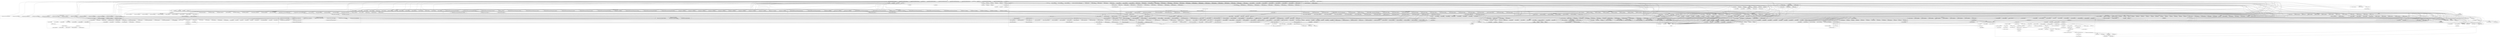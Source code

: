 digraph {
graph [overlap=false]
subgraph cluster_AutoLoader {
	label="AutoLoader";
	"AutoLoader::AUTOLOAD";
	"AutoLoader::CORE:regcomp";
	"AutoLoader::autoload_sub";
	"AutoLoader::CORE:subst";
	"AutoLoader::find_filename";
	"AutoLoader::BEGIN@4";
	"AutoLoader::BEGIN@3";
	"AutoLoader::BEGIN@194";
	"AutoLoader::CORE:match";
	"AutoLoader::import";
	"AutoLoader::BEGIN@13";
	"AutoLoader::CORE:substcont";
	"AutoLoader::BEGIN@146";
	"AutoLoader::CORE:fteread";
	"AutoLoader::BEGIN@37";
}
subgraph cluster_PerlIO {
	label="PerlIO";
	"PerlIO::get_layers";
}
subgraph cluster_Internals {
	label="Internals";
	"Internals::SvREADONLY";
}
subgraph cluster_overloading {
	label="overloading";
	"overloading::unimport";
	"overloading::BEGIN@2";
}
subgraph cluster_Sys_Hostname {
	label="Sys::Hostname";
	"Sys::Hostname::BEGIN@16";
	"Sys::Hostname::BEGIN@5";
	"Sys::Hostname::BEGIN@3";
}
subgraph cluster_IO {
	label="IO";
	"IO::BEGIN@7";
	"IO::BEGIN@5";
	"IO::BEGIN@6";
	"IO::BEGIN@8";
}
subgraph cluster_IO_Socket_INET {
	label="IO::Socket::INET";
	"IO::Socket::INET::BEGIN@13";
	"IO::Socket::INET::BEGIN@15";
	"IO::Socket::INET::BEGIN@11";
	"IO::Socket::INET::BEGIN@9";
	"IO::Socket::INET::BEGIN@14";
	"IO::Socket::INET::BEGIN@12";
}
subgraph cluster_warnings {
	label="warnings";
	"warnings::CORE:regcomp";
	"warnings::import";
	"warnings::CORE:match";
	"warnings::register_categories";
	"warnings::unimport";
	"warnings::_mkMask";
}
subgraph cluster_POE_Resource_SIDs {
	label="POE::Resource::SIDs";
	"POE::Resource::SIDs::BEGIN@6";
}
subgraph cluster_POE_Filter {
	label="POE::Filter";
	"POE::Filter::BEGIN@3";
	"POE::Filter::BEGIN@5";
	"POE::Filter::BEGIN@8";
	"POE::Filter::__param_max";
}
subgraph cluster_DynaLoader {
	label="DynaLoader";
	"DynaLoader::dl_undef_symbols";
	"DynaLoader::dl_install_xsub";
	"DynaLoader::CORE:subst";
	"DynaLoader::CORE:ftsize";
	"DynaLoader::dl_load_file";
	"DynaLoader::CORE:ftdir";
	"DynaLoader::CORE:regcomp";
	"DynaLoader::BEGIN@17";
	"DynaLoader::dl_load_flags";
	"DynaLoader::BEGIN@21";
	"DynaLoader::CORE:ftfile";
	"DynaLoader::bootstrap";
	"DynaLoader::dl_find_symbol";
}
subgraph cluster_File_Spec_Unix {
	label="File::Spec::Unix";
	"File::Spec::Unix::canonpath";
	"File::Spec::Unix::BEGIN@3";
	"File::Spec::Unix::BEGIN@127";
	"File::Spec::Unix::BEGIN@179";
	"File::Spec::Unix::BEGIN@136";
	"File::Spec::Unix::BEGIN@145";
	"File::Spec::Unix::splitdir";
	"File::Spec::Unix::catfile";
	"File::Spec::Unix::BEGIN@242";
	"File::Spec::Unix::BEGIN@220";
	"File::Spec::Unix::BEGIN@4";
	"File::Spec::Unix::catdir";
}
subgraph cluster_overload {
	label="overload";
	"overload::BEGIN@144";
	"overload::BEGIN@83";
	"overload::BEGIN@114";
}
subgraph cluster_Test_Builder_Module {
	label="Test::Builder::Module";
	"Test::Builder::Module::BEGIN@3";
	"Test::Builder::Module::import";
	"Test::Builder::Module::_strip_imports";
	"Test::Builder::Module::BEGIN@5";
	"Test::Builder::Module::builder";
}
subgraph cluster_Exporter {
	label="Exporter";
	"Exporter::CORE:subst";
	"Exporter::export_to_level";
	"Exporter::as_heavy";
	"Exporter::import";
	"Exporter::CORE:match";
	"Exporter::export";
}
subgraph cluster_POE_Loop_PerlSignals {
	label="POE::Loop::PerlSignals";
	"POE::Loop::PerlSignals::BEGIN@8";
	"POE::Loop::PerlSignals::BEGIN@10";
}
subgraph cluster_warnings_register {
	label="warnings::register";
	"warnings::register::import";
}
subgraph cluster_base {
	label="base";
	"base::import";
	"base::BEGIN@3";
	"base::has_fields";
	"base::BEGIN@4";
	"base::has_attr";
}
subgraph cluster_IO_Seekable {
	label="IO::Seekable";
	"IO::Seekable::BEGIN@7";
	"IO::Seekable::BEGIN@12";
	"IO::Seekable::BEGIN@6";
	"IO::Seekable::BEGIN@9";
	"IO::Seekable::BEGIN@5";
}
subgraph cluster_File_Spec {
	label="File::Spec";
	"File::Spec::BEGIN@4";
	"File::Spec::BEGIN@3";
}
subgraph cluster_POE_Resource_Aliases {
	label="POE::Resource::Aliases";
	"POE::Resource::Aliases::BEGIN@6";
}
subgraph cluster_POE_Resource_Sessions {
	label="POE::Resource::Sessions";
	"POE::Resource::Sessions::BEGIN@5";
}
subgraph cluster_Carp {
	label="Carp";
	"Carp::BEGIN@555";
	"Carp::BEGIN@568";
	"Carp::BEGIN@4";
	"Carp::BEGIN@6";
	"Carp::_fetch_sub";
	"Carp::BEGIN@575";
	"Carp::BEGIN@3";
	"Carp::BEGIN@171";
	"Carp::BEGIN@61";
	"Carp::BEGIN@73";
	"Carp::BEGIN@131";
	"Carp::BEGIN@49";
	"Carp::BEGIN@5";
}
subgraph cluster_POE_Wheel_SocketFactory {
	label="POE::Wheel::SocketFactory";
	"POE::Wheel::SocketFactory::new";
	"POE::Wheel::SocketFactory::event";
	"POE::Wheel::SocketFactory::BEGIN@1.41";
	"POE::Wheel::SocketFactory::BEGIN@26";
	"POE::Wheel::SocketFactory::BEGIN@775";
	"POE::Wheel::SocketFactory::CORE:unpack";
	"POE::Wheel::SocketFactory::BEGIN@11";
	"POE::Wheel::SocketFactory::CORE:socket";
	"POE::Wheel::SocketFactory::_shutdown";
	"POE::Wheel::SocketFactory::_define_connect_state";
	"POE::Wheel::SocketFactory::BEGIN@12";
	"POE::Wheel::SocketFactory::_define_accept_state";
	"POE::Wheel::SocketFactory::CORE:binmode";
	"POE::Wheel::SocketFactory::BEGIN@3";
	"POE::Wheel::SocketFactory::getsockname";
	"POE::Wheel::SocketFactory::CORE:ssockopt";
	"POE::Wheel::SocketFactory::DESTROY";
	"POE::Wheel::SocketFactory::CORE:getsockname";
	"POE::Wheel::SocketFactory::__ANON__[POE/Wheel/SocketFactory.pm:203]";
	"POE::Wheel::SocketFactory::CORE:getpeername";
	"POE::Wheel::SocketFactory::BEGIN@1.42";
	"POE::Wheel::SocketFactory::__ANON__[POE/Wheel/SocketFactory.pm:320]";
	"POE::Wheel::SocketFactory::BEGIN@24";
	"POE::Wheel::SocketFactory::BEGIN@17";
	"POE::Wheel::SocketFactory::BEGIN@9";
	"POE::Wheel::SocketFactory::BEGIN@25";
	"POE::Wheel::SocketFactory::BEGIN@53";
	"POE::Wheel::SocketFactory::BEGIN@8";
	"POE::Wheel::SocketFactory::CORE:connect";
	"POE::Wheel::SocketFactory::CORE:bind";
	"POE::Wheel::SocketFactory::CORE:accept";
	"POE::Wheel::SocketFactory::BEGIN@702";
	"POE::Wheel::SocketFactory::BEGIN@5";
	"POE::Wheel::SocketFactory::CORE:gsockopt";
	"POE::Wheel::SocketFactory::BEGIN@1";
	"POE::Wheel::SocketFactory::CORE:listen";
	"POE::Wheel::SocketFactory::CORE:match";
}
subgraph cluster_version {
	label="version";
	"version::(cmp";
	"version::(bool";
}
subgraph cluster_Tie_StdHash {
	label="Tie::StdHash";
	"Tie::StdHash::TIEHASH";
}
subgraph cluster_vars {
	label="vars";
	"vars::CORE:match";
	"vars::BEGIN@3";
	"vars::BEGIN@8";
	"vars::import";
	"vars::BEGIN@7";
}
subgraph cluster_POE_Loop_Select {
	label="POE::Loop::Select";
	"POE::Loop::Select::BEGIN@9";
	"POE::Loop::Select::BEGIN@6";
	"POE::Loop::Select::BEGIN@11";
}
subgraph cluster_POE_Queue_Array {
	label="POE::Queue::Array";
	"POE::Queue::Array::BEGIN@5";
	"POE::Queue::Array::enqueue";
	"POE::Queue::Array::BEGIN@11";
	"POE::Queue::Array::get_next_priority";
	"POE::Queue::Array::BEGIN@24";
	"POE::Queue::Array::new";
	"POE::Queue::Array::get_item_count";
	"POE::Queue::Array::import";
	"POE::Queue::Array::BEGIN@12";
	"POE::Queue::Array::BEGIN@7";
	"POE::Queue::Array::dequeue_next";
	"POE::Queue::Array::remove_items";
}
subgraph cluster_Socket {
	label="Socket";
	"Socket::BEGIN@3";
	"Socket::CORE:qr";
	"Socket::pack_sockaddr_in";
	"Socket::BEGIN@919";
	"Socket::sockaddr_in";
	"Socket::inet_ntoa";
	"Socket::BEGIN@687";
	"Socket::inet_aton";
	"Socket::BEGIN@807";
	"Socket::BEGIN@4";
	"Socket::CORE:regcomp";
	"Socket::unpack_sockaddr_in";
	"Socket::CORE:match";
	"Socket::BEGIN@688";
}
subgraph cluster_Net_SSLeay {
	label="Net::SSLeay";
	"Net::SSLeay::set_fd";
	"Net::SSLeay::FILETYPE_PEM";
	"Net::SSLeay::CTX_set_options";
	"Net::SSLeay::CTX_use_RSAPrivateKey_file";
	"Net::SSLeay::CTX_v3_new";
	"Net::SSLeay::die_if_ssl_error";
	"Net::SSLeay::load_error_strings";
	"Net::SSLeay::connect";
	"Net::SSLeay::constant";
	"Net::SSLeay::CORE:fteread";
	"Net::SSLeay::ERROR_WANT_READ";
	"Net::SSLeay::ERR_get_error";
	"Net::SSLeay::get_error";
	"Net::SSLeay::BEGIN@16";
	"Net::SSLeay::CTX_free";
	"Net::SSLeay::OP_ALL";
	"Net::SSLeay::new";
	"Net::SSLeay::CORE:match";
	"Net::SSLeay::BEGIN@1";
	"Net::SSLeay::CORE:subst";
	"Net::SSLeay::AUTOLOAD";
	"Net::SSLeay::RAND_seed";
	"Net::SSLeay::BEGIN@18";
	"Net::SSLeay::print_errs";
	"Net::SSLeay::get_cipher";
	"Net::SSLeay::randomize";
	"Net::SSLeay::BEGIN@24";
	"Net::SSLeay::accept";
	"Net::SSLeay::SSLeay_add_ssl_algorithms";
	"Net::SSLeay::free";
	"Net::SSLeay::BEGIN@17";
	"Net::SSLeay::CTX_use_certificate_chain_file";
	"Net::SSLeay::BEGIN@444";
	"Net::SSLeay::write";
	"Net::SSLeay::read";
	"Net::SSLeay::BEGIN@20";
	"Net::SSLeay::RAND_load_file";
	"Net::SSLeay::BEGIN@19";
}
subgraph cluster_constant {
	label="constant";
	"constant::BEGIN@3";
	"constant::BEGIN@54";
	"constant::CORE:qr";
	"constant::CORE:match";
	"constant::BEGIN@2";
	"constant::BEGIN@28";
	"constant::BEGIN@4";
	"constant::BEGIN@24";
	"constant::BEGIN@6";
	"constant::BEGIN@116";
	"constant::import";
	"constant::CORE:regcomp";
}
subgraph cluster_POE {
	label="POE";
	"POE::CORE:match";
	"POE::BEGIN@8";
	"POE::BEGIN@6";
	"POE::BEGIN@11";
	"POE::BEGIN@5";
	"POE::import";
}
subgraph cluster_POE_Component_SSLify_ClientHandle {
	label="POE::Component::SSLify::ClientHandle";
	"POE::Component::SSLify::ClientHandle::TIEHANDLE";
	"POE::Component::SSLify::ClientHandle::BEGIN@20";
	"POE::Component::SSLify::ClientHandle::BEGIN@17";
}
subgraph cluster_Cwd {
	label="Cwd";
	"Cwd::CORE:regcomp";
	"Cwd::CORE:match";
	"Cwd::CORE:fteexec";
	"Cwd::BEGIN@172";
	"Cwd::BEGIN@171";
	"Cwd::BEGIN@209";
	"Cwd::getcwd";
	"Cwd::BEGIN@842";
	"Cwd::BEGIN@170";
}
subgraph cluster_POE_Resource_Extrefs {
	label="POE::Resource::Extrefs";
	"POE::Resource::Extrefs::BEGIN@7";
}
subgraph cluster_Task_Weaken {
	label="Task::Weaken";
	"Task::Weaken::BEGIN@3";
	"Task::Weaken::BEGIN@4";
	"Task::Weaken::BEGIN@7";
	"Task::Weaken::BEGIN@6";
}
subgraph cluster_FileHandle {
	label="FileHandle";
	"FileHandle::BEGIN@3";
	"FileHandle::BEGIN@46";
	"FileHandle::BEGIN@4";
}
subgraph cluster_POE_Pipe {
	label="POE::Pipe";
	"POE::Pipe::BEGIN@8";
	"POE::Pipe::BEGIN@11";
	"POE::Pipe::BEGIN@6";
	"POE::Pipe::BEGIN@5";
}
subgraph cluster_Errno {
	label="Errno";
	"Errno::BEGIN@16";
	"Errno::BEGIN@8";
	"Errno::TIEHASH";
}
subgraph cluster_main {
	label="main";
	"main::__ANON__[t/simple_parallel_superbig.t:96]";
	"main::BEGIN@1";
	"main::BEGIN@41";
	"main::BEGIN@20";
	"main::BEGIN@2.5";
	"main::BEGIN@1.36";
	"main::BEGIN@2.1";
	"main::__ANON__[t/simple_parallel_superbig.t:123]";
	"main::BEGIN@21";
	"main::__ANON__[t/simple_parallel_superbig.t:43]";
	"main::BEGIN@1.4";
	"main::BEGIN@2";
	"main::BEGIN@3";
	"main::BEGIN@22";
	"main::__ANON__[t/simple_parallel_superbig.t:110]";
	"main::__ANON__[t/simple_parallel_superbig.t:52]";
	"main::__ANON__[t/simple_parallel_superbig.t:67]";
	"main::BEGIN@1.7";
	"main::CORE:pack";
	"main::RUNTIME";
	"main::BEGIN@19";
	"main::BEGIN@8";
	"main::__ANON__[t/simple_parallel_superbig.t:47]";
	"main::BEGIN@7";
	"main::BEGIN@9";
	"main::BEGIN@3.6";
	"main::BEGIN@2.2";
	"main::__ANON__[t/simple_parallel_superbig.t:138]";
	"main::BEGIN@9.43";
	"main::BEGIN@10";
	"main::BEGIN@1.3";
	"main::__ANON__[t/simple_parallel_superbig.t:81]";
}
subgraph cluster_strict {
	label="strict";
	"strict::import";
	"strict::CORE:regcomp";
	"strict::unimport";
	"strict::bits";
	"strict::CORE:match";
}
subgraph cluster_POSIX_SigSet {
	label="POSIX::SigSet";
	"POSIX::SigSet::fillset";
	"POSIX::SigSet::new";
	"POSIX::SigSet::emptyset";
}
subgraph cluster_POE_Resource_FileHandles {
	label="POE::Resource::FileHandles";
	"POE::Resource::FileHandles::BEGIN@6";
}
subgraph cluster_POE_Resource_Clock {
	label="POE::Resource::Clock";
	"POE::Resource::Clock::BEGIN@220";
	"POE::Resource::Clock::BEGIN@12";
	"POE::Resource::Clock::BEGIN@13";
	"POE::Resource::Clock::CORE:pack";
	"POE::Resource::Clock::_do_X";
	"POE::Resource::Clock::BEGIN@5";
	"POE::Resource::Clock::BEGIN@10";
	"POE::Resource::Clock::BEGIN@11";
	"POE::Resource::Clock::BEGIN@8";
}
subgraph cluster_POE_Wheel_ReadWrite {
	label="POE::Wheel::ReadWrite";
	"POE::Wheel::ReadWrite::_define_read_state";
	"POE::Wheel::ReadWrite::BEGIN@1.37";
	"POE::Wheel::ReadWrite::_define_write_state";
	"POE::Wheel::ReadWrite::BEGIN@8";
	"POE::Wheel::ReadWrite::BEGIN@1.39";
	"POE::Wheel::ReadWrite::__ANON__[POE/Wheel/ReadWrite.pm:293]";
	"POE::Wheel::ReadWrite::BEGIN@9";
	"POE::Wheel::ReadWrite::BEGIN@1.40";
	"POE::Wheel::ReadWrite::get_driver_out_octets";
	"POE::Wheel::ReadWrite::BEGIN@1.38";
	"POE::Wheel::ReadWrite::put";
	"POE::Wheel::ReadWrite::BEGIN@1";
	"POE::Wheel::ReadWrite::DESTROY";
	"POE::Wheel::ReadWrite::new";
	"POE::Wheel::ReadWrite::BEGIN@5";
	"POE::Wheel::ReadWrite::__ANON__[POE/Wheel/ReadWrite.pm:231]";
	"POE::Wheel::ReadWrite::BEGIN@3";
	"POE::Wheel::ReadWrite::get_output_handle";
}
subgraph cluster_POE_Resource_Signals {
	label="POE::Resource::Signals";
	"POE::Resource::Signals::BEGIN@6";
}
subgraph cluster_IO_Pipely {
	label="IO::Pipely";
	"IO::Pipely::_try_oneway_type";
	"IO::Pipely::BEGIN@23";
	"IO::Pipely::CORE:select";
	"IO::Pipely::BEGIN@9";
	"IO::Pipely::BEGIN@51";
	"IO::Pipely::BEGIN@6";
	"IO::Pipely::BEGIN@10";
	"IO::Pipely::pipely";
	"IO::Pipely::BEGIN@7";
	"IO::Pipely::BEGIN@24";
	"IO::Pipely::BEGIN@27";
}
subgraph cluster_POE_Component_Server_TCP {
	label="POE::Component::Server::TCP";
	"POE::Component::Server::TCP::__ANON__[POE/Component/Server/TCP.pm:422]";
	"POE::Component::Server::TCP::BEGIN@12";
	"POE::Component::Server::TCP::__ANON__[POE/Component/Server/TCP.pm:341]";
	"POE::Component::Server::TCP::BEGIN@8";
	"POE::Component::Server::TCP::BEGIN@5";
	"POE::Component::Server::TCP::__ANON__[POE/Component/Server/TCP.pm:479]";
	"POE::Component::Server::TCP::__ANON__[POE/Component/Server/TCP.pm:389]";
	"POE::Component::Server::TCP::__ANON__[POE/Component/Server/TCP.pm:364]";
	"POE::Component::Server::TCP::__ANON__[POE/Component/Server/TCP.pm:548]";
	"POE::Component::Server::TCP::BEGIN@3";
	"POE::Component::Server::TCP::__ANON__[POE/Component/Server/TCP.pm:549]";
	"POE::Component::Server::TCP::__ANON__[POE/Component/Server/TCP.pm:540]";
	"POE::Component::Server::TCP::__ANON__[POE/Component/Server/TCP.pm:352]";
	"POE::Component::Server::TCP::new";
	"POE::Component::Server::TCP::BEGIN@34";
	"POE::Component::Server::TCP::__ANON__[POE/Component/Server/TCP.pm:509]";
	"POE::Component::Server::TCP::BEGIN@10";
	"POE::Component::Server::TCP::BEGIN@30";
	"POE::Component::Server::TCP::_get_filters";
	"POE::Component::Server::TCP::BEGIN@32";
	"POE::Component::Server::TCP::CORE:sort";
	"POE::Component::Server::TCP::__ANON__[POE/Component/Server/TCP.pm:449]";
	"POE::Component::Server::TCP::BEGIN@31";
	"POE::Component::Server::TCP::BEGIN@15";
	"POE::Component::Server::TCP::__ANON__[POE/Component/Server/TCP.pm:374]";
	"POE::Component::Server::TCP::BEGIN@33";
	"POE::Component::Server::TCP::__ANON__[POE/Component/Server/TCP.pm:408]";
	"POE::Component::Server::TCP::BEGIN@9";
}
subgraph cluster_Config {
	label="Config";
	"Config::FETCH";
	"Config::BEGIN@11";
	"Config::TIEHASH";
	"Config::BEGIN@10";
	"Config::import";
	"Config::BEGIN@47";
	"Config::BEGIN@9";
}
subgraph cluster_List_Util {
	label="List::Util";
	"List::Util::BEGIN@9";
	"List::Util::BEGIN@30";
}
subgraph cluster_IO_File {
	label="IO::File";
	"IO::File::BEGIN@11";
	"IO::File::CORE:match";
	"IO::File::BEGIN@6";
	"IO::File::BEGIN@8";
	"IO::File::BEGIN@5";
	"IO::File::BEGIN@9";
	"IO::File::BEGIN@10";
}
subgraph cluster_UNIVERSAL {
	label="UNIVERSAL";
	"UNIVERSAL::VERSION";
	"UNIVERSAL::isa";
	"UNIVERSAL::can";
}
subgraph cluster_Test_Builder {
	label="Test::Builder";
	"Test::Builder::has_plan";
	"Test::Builder::CORE:open";
	"Test::Builder::BEGIN@18";
	"Test::Builder::ok";
	"Test::Builder::current_test";
	"Test::Builder::diag";
	"Test::Builder::CORE:print";
	"Test::Builder::CORE:subst";
	"Test::Builder::_apply_layers";
	"Test::Builder::todo_output";
	"Test::Builder::_autoflush";
	"Test::Builder::find_TODO";
	"Test::Builder::in_todo";
	"Test::Builder::cmp_ok";
	"Test::Builder::_dup_stdhandles";
	"Test::Builder::level";
	"Test::Builder::_unoverload_str";
	"Test::Builder::done_testing";
	"Test::Builder::BEGIN@962";
	"Test::Builder::CORE:match";
	"Test::Builder::BEGIN@4";
	"Test::Builder::END";
	"Test::Builder::new";
	"Test::Builder::_print_to_fh";
	"Test::Builder::is_fh";
	"Test::Builder::BEGIN@1471";
	"Test::Builder::create";
	"Test::Builder::_share_keys";
	"Test::Builder::__ANON__[Test/Builder.pm:1973]";
	"Test::Builder::BEGIN@3";
	"Test::Builder::_open_testhandles";
	"Test::Builder::BEGIN@1282";
	"Test::Builder::BEGIN@1667";
	"Test::Builder::_my_exit";
	"Test::Builder::BEGIN@10";
	"Test::Builder::caller";
	"Test::Builder::plan";
	"Test::Builder::_output_plan";
	"Test::Builder::BEGIN@5";
	"Test::Builder::_try";
	"Test::Builder::_print_comment";
	"Test::Builder::use_numbers";
	"Test::Builder::todo";
	"Test::Builder::__ANON__[Test/Builder.pm:66]";
	"Test::Builder::BEGIN@19";
	"Test::Builder::reset";
	"Test::Builder::is_passing";
	"Test::Builder::reset_outputs";
	"Test::Builder::_check_is_passing_plan";
	"Test::Builder::BEGIN@2248";
	"Test::Builder::__ANON__[Test/Builder.pm:933]";
	"Test::Builder::CORE:select";
	"Test::Builder::_new_fh";
	"Test::Builder::output";
	"Test::Builder::expected_tests";
	"Test::Builder::__ANON__[Test/Builder.pm:67]";
	"Test::Builder::_print";
	"Test::Builder::is_eq";
	"Test::Builder::failure_output";
	"Test::Builder::CORE:binmode";
	"Test::Builder::_is_object";
	"Test::Builder::__ANON__[Test/Builder.pm:1665]";
	"Test::Builder::_indent";
	"Test::Builder::_diag_fh";
	"Test::Builder::_copy_io_layers";
	"Test::Builder::exported_to";
	"Test::Builder::__ANON__[Test/Builder.pm:917]";
	"Test::Builder::_ending";
	"Test::Builder::_unoverload";
}
subgraph cluster_POE_Component_SSLify {
	label="POE::Component::SSLify";
	"POE::Component::SSLify::SSLify_GetSocket";
	"POE::Component::SSLify::SSLify_Options";
	"POE::Component::SSLify::BEGIN@9";
	"POE::Component::SSLify::BEGIN@1";
	"POE::Component::SSLify::BEGIN@9.44";
	"POE::Component::SSLify::BEGIN@84";
	"POE::Component::SSLify::BEGIN@58";
	"POE::Component::SSLify::SSLify_GetCipher";
	"POE::Component::SSLify::_createSSLcontext";
	"POE::Component::SSLify::Server_SSLify";
	"POE::Component::SSLify::BEGIN@99";
	"POE::Component::SSLify::Client_SSLify";
	"POE::Component::SSLify::BEGIN@91";
	"POE::Component::SSLify::SSLify_ContextCreate";
	"POE::Component::SSLify::BEGIN@95";
	"POE::Component::SSLify::BEGIN@98";
	"POE::Component::SSLify::BEGIN@17";
}
subgraph cluster_IO_Socket_UNIX {
	label="IO::Socket::UNIX";
	"IO::Socket::UNIX::BEGIN@9";
	"IO::Socket::UNIX::BEGIN@11";
	"IO::Socket::UNIX::BEGIN@12";
}
subgraph cluster_POE_Resource_Events {
	label="POE::Resource::Events";
	"POE::Resource::Events::BEGIN@5";
}
subgraph cluster_POE_Wheel {
	label="POE::Wheel";
	"POE::Wheel::BEGIN@5";
	"POE::Wheel::BEGIN@8";
	"POE::Wheel::allocate_wheel_id";
	"POE::Wheel::free_wheel_id";
	"POE::Wheel::BEGIN@3";
}
subgraph cluster_Test_More {
	label="Test::More";
	"Test::More::BEGIN@1390";
	"Test::More::done_testing";
	"Test::More::is";
	"Test::More::ok";
	"Test::More::diag";
	"Test::More::BEGIN@3";
	"Test::More::BEGIN@1313";
	"Test::More::BEGIN@1679";
	"Test::More::BEGIN@5";
	"Test::More::BEGIN@23";
	"Test::More::BEGIN@4";
	"Test::More::import_extra";
}
subgraph cluster_IO_Socket {
	label="IO::Socket";
	"IO::Socket::BEGIN@17";
	"IO::Socket::BEGIN@14";
	"IO::Socket::BEGIN@12";
	"IO::Socket::import";
	"IO::Socket::BEGIN@13";
	"IO::Socket::BEGIN@11";
	"IO::Socket::BEGIN@16";
	"IO::Socket::register_domain";
}
subgraph cluster_Tie_Hash {
	label="Tie::Hash";
	"Tie::Hash::BEGIN@6";
	"Tie::Hash::BEGIN@5";
}
subgraph cluster_POE_Component_SSLify_ServerHandle {
	label="POE::Component::SSLify::ServerHandle";
	"POE::Component::SSLify::ServerHandle::BEGIN@17";
	"POE::Component::SSLify::ServerHandle::READ";
	"POE::Component::SSLify::ServerHandle::DESTROY";
	"POE::Component::SSLify::ServerHandle::CORE:binmode";
	"POE::Component::SSLify::ServerHandle::BINMODE";
	"POE::Component::SSLify::ServerHandle::TIEHANDLE";
	"POE::Component::SSLify::ServerHandle::CORE:close";
	"POE::Component::SSLify::ServerHandle::WRITE";
	"POE::Component::SSLify::ServerHandle::_check_status";
	"POE::Component::SSLify::ServerHandle::CLOSE";
	"POE::Component::SSLify::ServerHandle::FILENO";
}
subgraph cluster_IO_Prompt_Tiny {
	label="IO::Prompt::Tiny";
	"IO::Prompt::Tiny::prompt";
	"IO::Prompt::Tiny::BEGIN@9";
	"IO::Prompt::Tiny::CORE:print";
	"IO::Prompt::Tiny::BEGIN@10";
}
subgraph cluster_POE_Kernel {
	label="POE::Kernel";
	"POE::Kernel::__ANON__[POE/Kernel.pm:92]";
	"POE::Kernel::CORE:select";
	"POE::Kernel::ID";
	"POE::Kernel::_data_sig_touched_session";
	"POE::Kernel::get_active_session";
	"POE::Kernel::_data_sig_kernel_awaits_pids";
	"POE::Kernel::CORE:close";
	"POE::Kernel::_data_handle_count";
	"POE::Kernel::_data_ses_gc_sweep";
	"POE::Kernel::_find_loop";
	"POE::Kernel::_data_alias_add";
	"POE::Kernel::_explain_usage";
	"POE::Kernel::_data_sig_pipe_finalize";
	"POE::Kernel::BEGIN@3";
	"POE::Kernel::BEGIN@16.35";
	"POE::Kernel::BEGIN@338";
	"POE::Kernel::loop_ignore_signal";
	"POE::Kernel::BEGIN@12.18";
	"POE::Kernel::_data_sig_cease_polling";
	"POE::Kernel::BEGIN@14.33";
	"POE::Kernel::_data_sid_allocate";
	"POE::Kernel::_define_trace";
	"POE::Kernel::post";
	"POE::Kernel::BEGIN@11.12";
	"POE::Kernel::select_write";
	"POE::Kernel::__ANON__[POE/Resource/Events.pm:199]";
	"POE::Kernel::_data_sig_watchers";
	"POE::Kernel::BEGIN@2.31";
	"POE::Kernel::_data_alias_loggable";
	"POE::Kernel::BEGIN@27";
	"POE::Kernel::select_resume_write";
	"POE::Kernel::new";
	"POE::Kernel::BEGIN@88";
	"POE::Kernel::BEGIN@2.30";
	"POE::Kernel::BEGIN@14";
	"POE::Kernel::BEGIN@2";
	"POE::Kernel::_data_sig_type";
	"POE::Kernel::BEGIN@48";
	"POE::Kernel::_data_sig_remove";
	"POE::Kernel::BEGIN@322";
	"POE::Kernel::BEGIN@12.32";
	"POE::Kernel::_data_alias_initialize";
	"POE::Kernel::run";
	"POE::Kernel::BEGIN@785";
	"POE::Kernel::BEGIN@23.22";
	"POE::Kernel::_data_ses_get_parent";
	"POE::Kernel::_data_ev_clear_session";
	"POE::Kernel::__ANON__[POE/Resource/FileHandles.pm:504]";
	"POE::Kernel::BEGIN@2.16";
	"POE::Kernel::_data_ses_finalize";
	"POE::Kernel::_data_sig_reset_handled";
	"POE::Kernel::yield";
	"POE::Kernel::BEGIN@17";
	"POE::Kernel::BEGIN@5";
	"POE::Kernel::BEGIN@10";
	"POE::Kernel::BEGIN@15";
	"POE::Kernel::_invoke_state";
	"POE::Kernel::loop_pause_filehandle";
	"POE::Kernel::BEGIN@8";
	"POE::Kernel::_internal_select";
	"POE::Kernel::_data_extref_clear_session";
	"POE::Kernel::BEGIN@13";
	"POE::Kernel::_data_handle_initialize";
	"POE::Kernel::BEGIN@575";
	"POE::Kernel::_define_assert";
	"POE::Kernel::_data_sig_pipe_build";
	"POE::Kernel::BEGIN@2.13";
	"POE::Kernel::_data_sig_signal_watch";
	"POE::Kernel::loop_watch_filehandle";
	"POE::Kernel::BEGIN@84";
	"POE::Kernel::CORE:sort";
	"POE::Kernel::BEGIN@2.25";
	"POE::Kernel::_data_sig_clear_session";
	"POE::Kernel::_data_alias_remove";
	"POE::Kernel::_finalize_kernel";
	"POE::Kernel::BEGIN@20";
	"POE::Kernel::_data_handle_enqueue_ready";
	"POE::Kernel::BEGIN@48.23";
	"POE::Kernel::loop_finalize";
	"POE::Kernel::loop_initialize";
	"POE::Kernel::_data_handle_clear_session";
	"POE::Kernel::_initialize_kernel_session";
	"POE::Kernel::CORE:fteread";
	"POE::Kernel::BEGIN@97";
	"POE::Kernel::_data_sig_get_safe_signals";
	"POE::Kernel::_dispatch_signal_event";
	"POE::Kernel::_data_sid_clear";
	"POE::Kernel::select_pause_write";
	"POE::Kernel::_data_sig_finalize";
	"POE::Kernel::_data_sig_mask_all";
	"POE::Kernel::state";
	"POE::Kernel::BEGIN@11";
	"POE::Kernel::_data_alias_finalize";
	"POE::Kernel::_data_sig_initialize";
	"POE::Kernel::BEGIN@2.11";
	"POE::Kernel::BEGIN@176";
	"POE::Kernel::alias_remove";
	"POE::Kernel::CORE:match";
	"POE::Kernel::loop_do_timeslice";
	"POE::Kernel::CORE:unpack";
	"POE::Kernel::_data_ses_stop";
	"POE::Kernel::_data_ev_finalize";
	"POE::Kernel::BEGIN@2.17";
	"POE::Kernel::_data_handle_add";
	"POE::Kernel::BEGIN@2.14";
	"POE::Kernel::_test_if_kernel_is_idle";
	"POE::Kernel::BEGIN@15.20";
	"POE::Kernel::_data_sig_unmask_all";
	"POE::Kernel::select_read";
	"POE::Kernel::BEGIN@2.24";
	"POE::Kernel::_resolve_session";
	"POE::Kernel::loop_resume_time_watcher";
	"POE::Kernel::_load_loop";
	"POE::Kernel::BEGIN@12.9";
	"POE::Kernel::_data_ev_dispatch_due";
	"POE::Kernel::loop_run";
	"POE::Kernel::_data_ses_free";
	"POE::Kernel::_data_ses_allocate";
	"POE::Kernel::BEGIN@357";
	"POE::Kernel::_recalc_id";
	"POE::Kernel::CORE:binmode";
	"POE::Kernel::BEGIN@2.10";
	"POE::Kernel::call";
	"POE::Kernel::BEGIN@109";
	"POE::Kernel::CORE:pack";
	"POE::Kernel::BEGIN@39";
	"POE::Kernel::BEGIN@16.21";
	"POE::Kernel::BEGIN@100";
	"POE::Kernel::BEGIN@15.34";
	"POE::Kernel::loop_reset_time_watcher";
	"POE::Kernel::_data_ses_exists";
	"POE::Kernel::__ANON__";
	"POE::Kernel::_data_alias_resolve";
	"POE::Kernel::BEGIN@16";
	"POE::Kernel::session_alloc";
	"POE::Kernel::loop_ignore_filehandle";
	"POE::Kernel::alias_set";
	"POE::Kernel::_data_sid_set";
	"POE::Kernel::_idle_queue_reset";
	"POE::Kernel::_data_sig_mask_build";
	"POE::Kernel::_data_sig_pipe_has_signals";
	"POE::Kernel::_data_ev_enqueue";
	"POE::Kernel::loop_halt";
	"POE::Kernel::_test_loop";
	"POE::Kernel::BEGIN@24";
	"POE::Kernel::_data_ev_refcount_dec";
	"POE::Kernel::_data_extref_count";
	"POE::Kernel::BEGIN@2.27";
	"POE::Kernel::_data_sig_handled_status";
	"POE::Kernel::_data_sid_resolve";
	"POE::Kernel::loop_resume_filehandle";
	"POE::Kernel::BEGIN@2.8";
	"POE::Kernel::_data_handle_pause";
	"POE::Kernel::BEGIN@365";
	"POE::Kernel::_data_ses_get_children";
	"POE::Kernel::_data_ses_refcount_inc";
	"POE::Kernel::_data_ses_refcount_dec";
	"POE::Kernel::_data_sid_finalize";
	"POE::Kernel::_data_sig_add";
	"POE::Kernel::BEGIN@373";
	"POE::Kernel::_data_handle_finalize";
	"POE::Kernel::_dispatch_event";
	"POE::Kernel::_data_extref_finalize";
	"POE::Kernel::_data_ses_resolve";
	"POE::Kernel::_data_handle_is_good";
	"POE::Kernel::BEGIN@341";
	"POE::Kernel::_data_sig_signal_ignore";
	"POE::Kernel::_explain_resolve_failure";
	"POE::Kernel::_data_ev_initialize";
	"POE::Kernel::_data_sig_reset_procs";
	"POE::Kernel::select";
	"POE::Kernel::BEGIN@89";
	"POE::Kernel::_data_handle_condition";
	"POE::Kernel::BEGIN@2.28";
	"POE::Kernel::CORE:waitpid";
	"POE::Kernel::_data_alias_clear_session";
	"POE::Kernel::CORE:subst";
	"POE::Kernel::CORE:sselect";
	"POE::Kernel::BEGIN@14.19";
	"POE::Kernel::BEGIN@12.26";
	"POE::Kernel::_data_handle_resume";
	"POE::Kernel::loop_pause_time_watcher";
	"POE::Kernel::_data_sig_free_terminated_sessions";
	"POE::Kernel::import";
	"POE::Kernel::BEGIN@12";
	"POE::Kernel::BEGIN@23";
	"POE::Kernel::_data_sig_explicitly_watched";
	"POE::Kernel::_data_handle_remove";
	"POE::Kernel::_data_ses_count";
	"POE::Kernel::loop_ignore_all_signals";
	"POE::Kernel::BEGIN@11.29";
	"POE::Kernel::BEGIN@13.15";
}
subgraph cluster_Exporter_Heavy {
	label="Exporter::Heavy";
	"Exporter::Heavy::BEGIN@202";
	"Exporter::Heavy::heavy_export_to_level";
	"Exporter::Heavy::_rebuild_cache";
	"Exporter::Heavy::heavy_export";
	"Exporter::Heavy::CORE:subst";
	"Exporter::Heavy::BEGIN@4";
	"Exporter::Heavy::BEGIN@3";
	"Exporter::Heavy::CORE:match";
}
subgraph cluster_POSIX {
	label="POSIX";
	"POSIX::CORE:subst";
	"POSIX::uname";
	"POSIX::BEGIN@11";
	"POSIX::BEGIN@3";
	"POSIX::load_imports";
	"POSIX::import";
	"POSIX::BEGIN@204";
	"POSIX::sigprocmask";
	"POSIX::BEGIN@2";
}
subgraph cluster_POE_Pipe_OneWay {
	label="POE::Pipe::OneWay";
	"POE::Pipe::OneWay::BEGIN@6";
	"POE::Pipe::OneWay::BEGIN@13";
	"POE::Pipe::OneWay::new";
	"POE::Pipe::OneWay::BEGIN@5";
	"POE::Pipe::OneWay::BEGIN@8";
	"POE::Pipe::OneWay::BEGIN@10";
}
subgraph cluster_XSLoader {
	label="XSLoader";
	"XSLoader::load";
}
subgraph cluster_POE_Filter_Line {
	label="POE::Filter::Line";
	"POE::Filter::Line::BEGIN@10";
	"POE::Filter::Line::BEGIN@4";
	"POE::Filter::Line::BEGIN@3";
	"POE::Filter::Line::new";
	"POE::Filter::Line::put";
	"POE::Filter::Line::BEGIN@6";
	"POE::Filter::Line::BEGIN@26";
	"POE::Filter::Line::get_one_start";
	"POE::Filter::Line::get_one";
	"POE::Filter::Line::CORE:regcomp";
	"POE::Filter::Line::CORE:subst";
}
subgraph cluster_POE_Component_Client_TCP {
	label="POE::Component::Client::TCP";
	"POE::Component::Client::TCP::__ANON__[POE/Component/Client/TCP.pm:298]";
	"POE::Component::Client::TCP::BEGIN@3";
	"POE::Component::Client::TCP::__ANON__[POE/Component/Client/TCP.pm:149]";
	"POE::Component::Client::TCP::_get_filter";
	"POE::Component::Client::TCP::__ANON__[POE/Component/Client/TCP.pm:181]";
	"POE::Component::Client::TCP::BEGIN@12";
	"POE::Component::Client::TCP::__ANON__[POE/Component/Client/TCP.pm:272]";
	"POE::Component::Client::TCP::BEGIN@16";
	"POE::Component::Client::TCP::new";
	"POE::Component::Client::TCP::__ANON__[POE/Component/Client/TCP.pm:152]";
	"POE::Component::Client::TCP::BEGIN@9";
	"POE::Component::Client::TCP::__ANON__[POE/Component/Client/TCP.pm:227]";
	"POE::Component::Client::TCP::BEGIN@14";
	"POE::Component::Client::TCP::BEGIN@13";
	"POE::Component::Client::TCP::__ANON__[POE/Component/Client/TCP.pm:263]";
	"POE::Component::Client::TCP::BEGIN@8";
	"POE::Component::Client::TCP::BEGIN@5";
	"POE::Component::Client::TCP::BEGIN@15";
	"POE::Component::Client::TCP::CORE:sort";
}
subgraph cluster_mro {
	label="mro";
	"mro::method_changed_in";
}
subgraph cluster_Time_HiRes {
	label="Time::HiRes";
	"Time::HiRes::bootstrap";
	"Time::HiRes::time";
	"Time::HiRes::BEGIN@3";
	"Time::HiRes::BEGIN@43";
	"Time::HiRes::BEGIN@4";
}
subgraph cluster_SelectSaver {
	label="SelectSaver";
	"SelectSaver::BEGIN@6";
	"SelectSaver::BEGIN@7";
}
subgraph cluster_parent {
	label="parent";
	"parent::BEGIN@2";
	"parent::import";
	"parent::BEGIN@3";
	"parent::CORE:subst";
	"parent::BEGIN@9";
	"parent::BEGIN@9.45";
	"parent::BEGIN@25";
}
subgraph cluster_Symbol {
	label="Symbol";
	"Symbol::gensym";
	"Symbol::BEGIN@3";
}
subgraph cluster_bytes {
	label="bytes";
	"bytes::import";
}
subgraph cluster_Test_FailWarnings {
	label="Test::FailWarnings";
	"Test::FailWarnings::BEGIN@12";
	"Test::FailWarnings::BEGIN@9";
	"Test::FailWarnings::BEGIN@11";
	"Test::FailWarnings::import";
	"Test::FailWarnings::BEGIN@10";
}
subgraph cluster_IO_Handle {
	label="IO::Handle";
	"IO::Handle::_create_getline_subs";
	"IO::Handle::BEGIN@9";
	"IO::Handle::BEGIN@8";
	"IO::Handle::BEGIN@6";
	"IO::Handle::blocking";
	"IO::Handle::BEGIN@370";
	"IO::Handle::BEGIN@3";
	"IO::Handle::BEGIN@4";
	"IO::Handle::BEGIN@7";
}
subgraph cluster_POE_Driver_SysRW {
	label="POE::Driver::SysRW";
	"POE::Driver::SysRW::flush";
	"POE::Driver::SysRW::BEGIN@121";
	"POE::Driver::SysRW::BEGIN@12";
	"POE::Driver::SysRW::BEGIN@13";
	"POE::Driver::SysRW::BEGIN@7";
	"POE::Driver::SysRW::BEGIN@9";
	"POE::Driver::SysRW::new";
	"POE::Driver::SysRW::get";
	"POE::Driver::SysRW::CORE:sysread";
	"POE::Driver::SysRW::CORE:syswrite";
	"POE::Driver::SysRW::BEGIN@59";
	"POE::Driver::SysRW::put";
}
subgraph cluster_POE_Session {
	label="POE::Session";
	"POE::Session::BEGIN@704";
	"POE::Session::BEGIN@3";
	"POE::Session::_invoke_state";
	"POE::Session::_set_id";
	"POE::Session::_register_state";
	"POE::Session::_define_assert";
	"POE::Session::_define_trace";
	"POE::Session::import";
	"POE::Session::DESTROY";
	"POE::Session::BEGIN@84";
	"POE::Session::BEGIN@144";
	"POE::Session::create";
	"POE::Session::ID";
	"POE::Session::BEGIN@5";
	"POE::Session::BEGIN@63";
	"POE::Session::instantiate";
	"POE::Session::try_alloc";
	"POE::Session::BEGIN@40";
	"POE::Session::BEGIN@9";
	"POE::Session::BEGIN@8";
}
subgraph cluster_POE_Resources {
	label="POE::Resources";
	"POE::Resources::BEGIN@5";
	"POE::Resources::load";
	"POE::Resources::CORE:match";
	"POE::Resources::BEGIN@3";
	"POE::Resources::CORE:subst";
}
subgraph cluster_Scalar_Util {
	label="Scalar::Util";
	"Scalar::Util::BEGIN@9";
}
subgraph cluster_Fcntl {
	label="Fcntl";
	"Fcntl::BEGIN@3";
}
"POE::Kernel::_data_sig_reset_procs" -> "POE::Kernel::_data_sig_cease_polling";
"Test::FailWarnings::BEGIN@11" -> "File::Spec::Unix::BEGIN@179";
"DynaLoader::bootstrap" -> "DynaLoader::dl_load_flags";
"POE::Kernel::alias_set" -> "POE::Kernel::_explain_usage";
"POE::Kernel::alias_remove" -> "POE::Kernel::_explain_usage";
"Test::Builder::_diag_fh" -> "Test::Builder::todo_output";
"Test::Builder::reset_outputs" -> "Test::Builder::todo_output";
"main::BEGIN@22" -> "main::BEGIN@9";
"POE::Component::Client::TCP::BEGIN@13" -> "POE::Driver::SysRW::BEGIN@7";
"POE::Kernel::_test_if_kernel_is_idle" -> "POE::Kernel::_data_handle_count";
"POE::Kernel::_invoke_state" -> "POE::Kernel::_data_handle_count";
"POE::Kernel::_data_ses_stop" -> "POE::Kernel::get_active_session";
"POE::Kernel::_dispatch_signal_event" -> "POE::Kernel::_data_sig_touched_session";
"main::BEGIN@21" -> "POE::Component::Server::TCP::BEGIN@33";
"main::BEGIN@1.7" -> "POE::Kernel::BEGIN@88";
"POE::Component::SSLify::SSLify_Options" -> "Net::SSLeay::AUTOLOAD";
"POE::Component::SSLify::_createSSLcontext" -> "Net::SSLeay::AUTOLOAD";
"POE::Component::SSLify::BEGIN@58" -> "Net::SSLeay::AUTOLOAD";
"POE::Component::SSLify::ServerHandle::_check_status" -> "Net::SSLeay::AUTOLOAD";
"Test::FailWarnings::BEGIN@12" -> "Carp::BEGIN@4";
"POE::Wheel::ReadWrite::put" -> "POE::Kernel::select_resume_write";
"POE::Resources::load" -> "POE::Kernel::BEGIN@2.31";
"main::BEGIN@1.36" -> "POE::Session::BEGIN@40";
"main::BEGIN@1.36" -> "POE::Session::BEGIN@5";
"POE::Queue::Array::remove_items" -> "POE::Kernel::__ANON__[POE/Resource/Events.pm:199]";
"POE::Kernel::_dispatch_signal_event" -> "POE::Kernel::_data_sig_watchers";
"File::Spec::Unix::BEGIN@127" -> "constant::BEGIN@116";
"main::BEGIN@7" -> "Test::FailWarnings::BEGIN@9";
"POE::Kernel::BEGIN@2.11" -> "POE::Kernel::BEGIN@11.12";
"POE::Wheel::ReadWrite::__ANON__[POE/Wheel/ReadWrite.pm:293]" -> "POE::Filter::Line::get_one";
"main::BEGIN@1.36" -> "POE::Session::BEGIN@63";
"main::BEGIN@20" -> "POE::Component::Client::TCP::BEGIN@13";
"Test::Builder::Module::BEGIN@5" -> "Test::Builder::BEGIN@1471";
"main::BEGIN@1.3" -> "main::BEGIN@1.4";
"main::BEGIN@20" -> "POE::Component::Client::TCP::BEGIN@14";
"POE::Component::Client::TCP::BEGIN@13" -> "POE::Driver::SysRW::BEGIN@59";
"POE::Kernel::BEGIN@2.17" -> "POE::Kernel::BEGIN@23.22";
"IO::File::BEGIN@11" -> "IO::Seekable::BEGIN@5";
"main::BEGIN@1.7" -> "POE::Kernel::BEGIN@322";
"POE::BEGIN@11" -> "POE::Resource::Clock::CORE:pack";
"parent::import" -> "parent::CORE:subst";
"POE::Kernel::_data_sig_clear_session" -> "POE::Kernel::_data_sig_remove";
"POE::Kernel::_finalize_kernel" -> "POE::Kernel::_data_sig_remove";
"POE::Component::Server::TCP::__ANON__[POE/Component/Server/TCP.pm:341]" -> "POE::Driver::SysRW::new";
"POE::Component::Client::TCP::__ANON__[POE/Component/Client/TCP.pm:227]" -> "POE::Driver::SysRW::new";
"POE::Session::_invoke_state" -> "POE::Component::Server::TCP::__ANON__[POE/Component/Server/TCP.pm:408]";
"POE::Wheel::ReadWrite::__ANON__[POE/Wheel/ReadWrite.pm:293]" -> "POE::Filter::Line::get_one_start";
"POE::Resources::load" -> "POE::Kernel::BEGIN@2";
"main::BEGIN@1.7" -> "POE::Kernel::BEGIN@13";
"DynaLoader::bootstrap" -> "DynaLoader::CORE:ftsize";
"POE::Pipe::BEGIN@11" -> "IO::Pipely::BEGIN@23";
"POE::Loop::Select::BEGIN@9" -> "POE::Loop::PerlSignals::BEGIN@10";
"POE::Kernel::_data_handle_pause" -> "POE::Kernel::loop_pause_filehandle";
"POE::Resource::Clock::BEGIN@220" -> "DynaLoader::BEGIN@17";
"AutoLoader::import" -> "AutoLoader::CORE:regcomp";
"AutoLoader::find_filename" -> "AutoLoader::CORE:regcomp";
"POE::Component::Client::TCP::BEGIN@16" -> "POE::Wheel::SocketFactory::BEGIN@3";
"POE::Loop::Select::BEGIN@9" -> "POE::Kernel::BEGIN@17";
"main::BEGIN@20" -> "POE::Component::Client::TCP::BEGIN@12";
"POE::Kernel::BEGIN@10" -> "POSIX::import";
"POE::Kernel::BEGIN@16.35" -> "POSIX::import";
"POE::Resource::Clock::BEGIN@11" -> "POSIX::import";
"POE::Kernel::loop_do_timeslice" -> "POE::Kernel::_data_handle_enqueue_ready";
"POE::Component::Client::TCP::BEGIN@14" -> "POE::Filter::Line::BEGIN@4";
"Net::SSLeay::BEGIN@24" -> "AutoLoader::BEGIN@4";
"Test::Builder::create" -> "Test::Builder::reset";
"POE::Kernel::run" -> "POE::Kernel::_finalize_kernel";
"POE::Wheel::SocketFactory::BEGIN@702" -> "bytes::import";
"POE::Driver::SysRW::BEGIN@121" -> "bytes::import";
"POE::Driver::SysRW::BEGIN@59" -> "bytes::import";
"POE::Wheel::SocketFactory::BEGIN@775" -> "bytes::import";
"Net::SSLeay::BEGIN@1" -> "bytes::import";
"IO::Socket::BEGIN@11" -> "IO::Handle::BEGIN@7";
"POE::Wheel::SocketFactory::new" -> "Socket::inet_aton";
"POE::Kernel::import" -> "POE::Kernel::CORE:sort";
"main::BEGIN@1.7" -> "POE::Kernel::BEGIN@84";
"POE::Kernel::_data_handle_add" -> "POE::Kernel::loop_watch_filehandle";
"POE::Kernel::_data_sig_pipe_build" -> "POE::Kernel::loop_watch_filehandle";
"POE::Resources::load" -> "POE::Kernel::BEGIN@2.13";
"POE::Kernel::_data_sig_add" -> "POE::Kernel::_data_sig_signal_watch";
"main::BEGIN@3" -> "warnings::import";
"main::BEGIN@2.1" -> "warnings::import";
"main::BEGIN@9.43" -> "warnings::import";
"IO::BEGIN@8" -> "warnings::import";
"Test::More::BEGIN@5" -> "warnings::import";
"Carp::BEGIN@5" -> "warnings::import";
"parent::BEGIN@9.45" -> "warnings::import";
"POE::Pipe::OneWay::BEGIN@5" -> "warnings::import";
"overloading::BEGIN@2" -> "warnings::import";
"main::BEGIN@3.6" -> "warnings::import";
"POE::Pipe::BEGIN@5" -> "warnings::import";
"IO::Pipely::BEGIN@6" -> "warnings::import";
"POE::Component::SSLify::BEGIN@9.44" -> "warnings::import";
"Config::BEGIN@10" -> "warnings::import";
"Test::Builder::BEGIN@5" -> "warnings::import";
"POSIX::BEGIN@3" -> "warnings::import";
"POE::Kernel::_data_sig_initialize" -> "POE::Kernel::_data_sig_pipe_build";
"POE::Wheel::ReadWrite::DESTROY" -> "POE::Wheel::free_wheel_id";
"POE::Wheel::SocketFactory::DESTROY" -> "POE::Wheel::free_wheel_id";
"POE::Session::_invoke_state" -> "POE::Component::Server::TCP::__ANON__[POE/Component/Server/TCP.pm:374]";
"Net::SSLeay::BEGIN@24" -> "AutoLoader::BEGIN@13";
"POE::Kernel::_data_ev_dispatch_due" -> "POE::Kernel::_dispatch_signal_event";
"POE::Kernel::_finalize_kernel" -> "POE::Kernel::_data_sig_get_safe_signals";
"POE::Kernel::_find_loop" -> "POE::Kernel::CORE:fteread";
"POE::Resource::Clock::BEGIN@10" -> "Config::import";
"Test::Builder::BEGIN@19" -> "Config::import";
"DynaLoader::BEGIN@21" -> "Config::import";
"Test::Builder::done_testing" -> "Test::Builder::_output_plan";
"main::RUNTIME" -> "POE::Component::Server::TCP::new";
"Test::FailWarnings::BEGIN@9" -> "Test::More::BEGIN@4";
"parent::import" -> "POE::Component::SSLify::ServerHandle::BEGIN@17";
"IO::Pipely::BEGIN@10" -> "IO::Socket::INET::BEGIN@9";
"Test::FailWarnings::BEGIN@12" -> "Carp::BEGIN@555";
"POE::Kernel::new" -> "POE::Kernel::_data_sig_initialize";
"POE::Kernel::_data_ev_dispatch_due" -> "POE::Queue::Array::get_next_priority";
"POE::Kernel::_data_ev_enqueue" -> "POE::Queue::Array::get_next_priority";
"main::BEGIN@7" -> "Test::FailWarnings::BEGIN@12";
"POE::Wheel::ReadWrite::BEGIN@1.38" -> "POE::Wheel::BEGIN@5";
"POE::Resource::Clock::BEGIN@220" -> "Time::HiRes::BEGIN@43";
"POE::Resource::Clock::BEGIN@12" -> "POE::Pipe::OneWay::BEGIN@5";
"base::import" -> "UNIVERSAL::isa";
"POE::Component::SSLify::BEGIN@58" -> "Net::SSLeay::SSLeay_add_ssl_algorithms";
"main::BEGIN@1.36" -> "POE::Session::BEGIN@3";
"POE::Kernel::BEGIN@2.25" -> "POE::Resource::SIDs::BEGIN@6";
"main::BEGIN@22" -> "POE::Component::SSLify::BEGIN@95";
"main::BEGIN@22" -> "POE::Component::SSLify::BEGIN@98";
"main::BEGIN@21" -> "POE::Component::Server::TCP::BEGIN@5";
"Test::Builder::_try" -> "Test::Builder::__ANON__[Test/Builder.pm:933]";
"POE::Pipe::BEGIN@11" -> "IO::Pipely::BEGIN@9";
"Config::BEGIN@11" -> "vars::BEGIN@7";
"main::BEGIN@21" -> "POE::Component::Server::TCP::BEGIN@8";
"POE::import" -> "POE::Wheel::SocketFactory::BEGIN@1.42";
"POE::Resource::Clock::BEGIN@220" -> "Time::HiRes::BEGIN@3";
"Test::Builder::ok" -> "Test::Builder::__ANON__[Test/Builder.pm:67]";
"Test::Builder::current_test" -> "Test::Builder::__ANON__[Test/Builder.pm:67]";
"POE::Driver::SysRW::CORE:syswrite" -> "POE::Component::SSLify::ServerHandle::WRITE";
"POE::Component::SSLify::BEGIN@58" -> "POE::Component::SSLify::ClientHandle::BEGIN@17";
"POE::Component::Client::TCP::BEGIN@14" -> "POE::Filter::Line::BEGIN@6";
"POE::Component::SSLify::ServerHandle::_check_status" -> "Net::SSLeay::connect";
"POE::Component::SSLify::ClientHandle::TIEHANDLE" -> "Net::SSLeay::connect";
"main::BEGIN@22" -> "main::BEGIN@9.43";
"Test::FailWarnings::BEGIN@11" -> "File::Spec::BEGIN@3";
"POE::Component::SSLify::ServerHandle::_check_status" -> "Net::SSLeay::ERROR_WANT_READ";
"IO::Socket::BEGIN@17" -> "Errno::BEGIN@8";
"main::BEGIN@7" -> "main::BEGIN@2.2";
"POE::Kernel::_data_sig_mask_all" -> "POSIX::SigSet::new";
"POE::Kernel::_data_sig_unmask_all" -> "POSIX::SigSet::new";
"POE::Kernel::_data_sig_mask_build" -> "POSIX::SigSet::new";
"main::BEGIN@1.7" -> "POE::Kernel::BEGIN@100";
"POE::Kernel::BEGIN@2.31" -> "POE::Kernel::BEGIN@109";
"POE::Wheel::ReadWrite::__ANON__[POE/Wheel/ReadWrite.pm:293]" -> "POE::Kernel::call";
"POE::Wheel::SocketFactory::__ANON__[POE/Wheel/SocketFactory.pm:320]" -> "POE::Kernel::call";
"POE::Component::Server::TCP::__ANON__[POE/Component/Server/TCP.pm:408]" -> "POE::Kernel::call";
"POE::Wheel::SocketFactory::__ANON__[POE/Wheel/SocketFactory.pm:203]" -> "POE::Kernel::call";
"POE::Wheel::ReadWrite::__ANON__[POE/Wheel/ReadWrite.pm:231]" -> "POE::Kernel::call";
"main::BEGIN@2" -> "strict::CORE:regcomp";
"Test::Builder::_check_is_passing_plan" -> "Test::Builder::has_plan";
"POE::Resource::Clock::BEGIN@220" -> "Time::HiRes::BEGIN@4";
"IO::Socket::BEGIN@11" -> "IO::Handle::BEGIN@8";
"Test::FailWarnings::BEGIN@12" -> "Carp::BEGIN@575";
"Exporter::as_heavy" -> "Exporter::Heavy::BEGIN@4";
"main::BEGIN@21" -> "POE::Component::Server::TCP::BEGIN@12";
"POE::Kernel::_initialize_kernel_session" -> "POE::Kernel::_data_ses_allocate";
"POE::Kernel::session_alloc" -> "POE::Kernel::_data_ses_allocate";
"constant::BEGIN@4" -> "warnings::register::import";
"Tie::Hash::BEGIN@6" -> "warnings::register::import";
"overload::BEGIN@144" -> "warnings::register::import";
"Socket::BEGIN@688" -> "warnings::register::import";
"vars::BEGIN@7" -> "warnings::register::import";
"POE::Component::Server::TCP::new" -> "POE::Component::Server::TCP::CORE:sort";
"POE::Session::_invoke_state" -> "POE::Component::Client::TCP::__ANON__[POE/Component/Client/TCP.pm:263]";
"POE::Component::Client::TCP::__ANON__[POE/Component/Client/TCP.pm:181]" -> "POE::Kernel::alias_set";
"POE::Component::Server::TCP::__ANON__[POE/Component/Server/TCP.pm:479]" -> "POE::Kernel::alias_set";
"POE::Component::Client::TCP::__ANON__[POE/Component/Client/TCP.pm:149]" -> "POE::Kernel::alias_set";
"POE::Component::Client::TCP::__ANON__[POE/Component/Client/TCP.pm:227]" -> "main::__ANON__[t/simple_parallel_superbig.t:123]";
"POE::import" -> "POE::Wheel::SocketFactory::BEGIN@1";
"main::RUNTIME" -> "main::BEGIN@21";
"POE::Kernel::BEGIN@27" -> "POE::Queue::Array::BEGIN@11";
"Test::Builder::new" -> "Test::Builder::create";
"POE::Kernel::_data_sig_pipe_finalize" -> "POE::Kernel::loop_ignore_filehandle";
"POE::Kernel::_data_handle_remove" -> "POE::Kernel::loop_ignore_filehandle";
"POE::Resource::Clock::BEGIN@220" -> "DynaLoader::bootstrap";
"main::BEGIN@7" -> "Cwd::getcwd";
"POE::Component::Client::TCP::BEGIN@15" -> "POE::Wheel::ReadWrite::BEGIN@9";
"POE::Kernel::BEGIN@16.21" -> "IO::File::CORE:match";
"POE::Wheel::ReadWrite::DESTROY" -> "POE::Component::SSLify::ServerHandle::DESTROY";
"POE::Kernel::_define_trace" -> "POE::Kernel::__ANON__";
"POE::Session::BEGIN@84" -> "POE::Kernel::__ANON__";
"POE::Kernel::_define_assert" -> "POE::Kernel::__ANON__";
"POE::Kernel::BEGIN@16.21" -> "IO::File::BEGIN@5";
"POE::Component::SSLify::ServerHandle::_check_status" -> "Net::SSLeay::accept";
"POE::Component::SSLify::ServerHandle::TIEHANDLE" -> "Net::SSLeay::accept";
"POE::Kernel::_load_loop" -> "POE::Kernel::BEGIN@24";
"POE::Kernel::_test_if_kernel_is_idle" -> "POE::Kernel::_data_extref_count";
"POE::Component::Client::TCP::__ANON__[POE/Component/Client/TCP.pm:227]" -> "POE::Wheel::SocketFactory::DESTROY";
"POE::Component::Server::TCP::__ANON__[POE/Component/Server/TCP.pm:540]" -> "POE::Wheel::SocketFactory::DESTROY";
"Test::More::done_testing" -> "Test::Builder::done_testing";
"Test::Builder::caller" -> "Test::Builder::level";
"main::BEGIN@1.36" -> "POE::Session::BEGIN@8";
"POE::Component::SSLify::BEGIN@98" -> "List::Util::BEGIN@30";
"Test::Builder::Module::import" -> "Test::More::import_extra";
"POE::Kernel::_data_sig_mask_all" -> "POE::Kernel::_data_sig_mask_build";
"Test::FailWarnings::BEGIN@10" -> "Cwd::BEGIN@171";
"main::BEGIN@7" -> "main::BEGIN@1";
"POE::Component::SSLify::BEGIN@58" -> "POE::Component::SSLify::ClientHandle::BEGIN@20";
"POE::Component::SSLify::BEGIN@1" -> "Net::SSLeay::BEGIN@444";
"main::BEGIN@22" -> "POE::Component::SSLify::BEGIN@84";
"main::RUNTIME" -> "Test::Builder::END";
"POE::Component::SSLify::BEGIN@58" -> "POE::Component::SSLify::BEGIN@9.44";
"IO::Pipely::BEGIN@9" -> "Symbol::BEGIN@3";
"main::BEGIN@10" -> "main::BEGIN@1.3";
"POE::Kernel::BEGIN@16.21" -> "FileHandle::BEGIN@4";
"POE::Kernel::_data_alias_add" -> "POE::Kernel::_data_ses_refcount_inc";
"POE::Kernel::_data_ev_enqueue" -> "POE::Kernel::_data_ses_refcount_inc";
"POE::Kernel::_data_handle_add" -> "POE::Kernel::_data_ses_refcount_inc";
"POE::Kernel::_data_ses_allocate" -> "POE::Kernel::_data_ses_refcount_inc";
"POE::Component::Server::TCP::_get_filters" -> "POE::Filter::Line::new";
"POE::Component::Client::TCP::_get_filter" -> "POE::Filter::Line::new";
"POE::Session::BEGIN@84" -> "POE::Session::_define_assert";
"Net::SSLeay::print_errs" -> "Net::SSLeay::ERR_get_error";
"POE::Kernel::select_pause_write" -> "POE::Kernel::_data_handle_pause";
"POE::Kernel::_data_handle_resume" -> "POE::Kernel::loop_resume_filehandle";
"POE::Kernel::_data_handle_add" -> "POE::Kernel::loop_resume_filehandle";
"POE::Kernel::_dispatch_event" -> "POE::Session::_invoke_state";
"POE::Kernel::call" -> "POE::Session::_invoke_state";
"POE::Kernel::BEGIN@27" -> "POE::Queue::Array::BEGIN@7";
"warnings::register::import" -> "warnings::register_categories";
"main::BEGIN@21" -> "POE::Component::Server::TCP::BEGIN@3";
"AutoLoader::find_filename" -> "AutoLoader::CORE:match";
"POE::Kernel::_data_sig_remove" -> "POE::Kernel::_data_sig_signal_ignore";
"Test::Builder::Module::BEGIN@5" -> "Test::Builder::BEGIN@10";
"IO::File::BEGIN@11" -> "IO::Seekable::BEGIN@7";
"Test::Builder::Module::BEGIN@5" -> "Test::Builder::BEGIN@5";
"POE::Filter::Line::BEGIN@4" -> "POE::Filter::BEGIN@5";
"main::BEGIN@1.7" -> "POE::Kernel::BEGIN@373";
"Test::Builder::ok" -> "Test::Builder::todo";
"overload::BEGIN@83" -> "overloading::unimport";
"overload::BEGIN@114" -> "overloading::unimport";
"Test::Builder::_ending" -> "Test::Builder::__ANON__[Test/Builder.pm:1665]";
"Test::Builder::_print_comment" -> "Test::Builder::__ANON__[Test/Builder.pm:1665]";
"IO::Socket::BEGIN@17" -> "Errno::BEGIN@16";
"POE::BEGIN@11" -> "POE::Resource::Clock::BEGIN@10";
"Net::SSLeay::BEGIN@24" -> "AutoLoader::BEGIN@3";
"POE::Kernel::_data_ses_free" -> "POE::Kernel::_data_alias_clear_session";
"main::RUNTIME" -> "main::BEGIN@2";
"Test::Builder::_print_to_fh" -> "Test::Builder::_indent";
"main::BEGIN@22" -> "POE::Component::SSLify::BEGIN@99";
"main::__ANON__[t/simple_parallel_superbig.t:123]" -> "POE::Component::SSLify::SSLify_ContextCreate";
"POE::Component::SSLify::BEGIN@98" -> "Scalar::Util::BEGIN@9";
"DynaLoader::bootstrap" -> "Time::HiRes::bootstrap";
"main::BEGIN@1.36" -> "POE::Session::BEGIN@704";
"POE::BEGIN@11" -> "POE::Resource::Clock::BEGIN@5";
"main::BEGIN@20" -> "POE::Component::Client::TCP::BEGIN@16";
"Test::FailWarnings::BEGIN@9" -> "Test::More::BEGIN@3";
"POE::BEGIN@11" -> "POE::Resource::Clock::BEGIN@8";
"warnings::register_categories" -> "warnings::_mkMask";
"POE::Component::Client::TCP::BEGIN@15" -> "POE::Wheel::ReadWrite::BEGIN@3";
"IO::File::BEGIN@11" -> "IO::Seekable::BEGIN@12";
"IO::Pipely::BEGIN@10" -> "IO::Socket::BEGIN@13";
"POE::Session::_invoke_state" -> "POE::Component::Server::TCP::__ANON__[POE/Component/Server/TCP.pm:509]";
"POE::Kernel::_test_loop" -> "File::Spec::Unix::splitdir";
"POE::Driver::SysRW::get" -> "POE::Driver::SysRW::CORE:sysread";
"POE::Kernel::_data_ev_clear_session" -> "POE::Queue::Array::remove_items";
"POE::Kernel::_data_handle_remove" -> "POE::Queue::Array::remove_items";
"POE::Kernel::BEGIN@2.25" -> "POE::Kernel::BEGIN@12.26";
"POE::Kernel::BEGIN@2.11" -> "Time::HiRes::time";
"POE::Kernel::_data_ses_stop" -> "Time::HiRes::time";
"POE::Kernel::loop_pause_time_watcher" -> "Time::HiRes::time";
"POE::Kernel::_load_loop" -> "Time::HiRes::time";
"POE::Kernel::_data_ev_dispatch_due" -> "Time::HiRes::time";
"POE::Kernel::_recalc_id" -> "Time::HiRes::time";
"POE::Kernel::call" -> "Time::HiRes::time";
"POE::Kernel::_data_handle_enqueue_ready" -> "Time::HiRes::time";
"POE::Kernel::loop_do_timeslice" -> "Time::HiRes::time";
"POE::Kernel::_dispatch_signal_event" -> "Time::HiRes::time";
"POE::Kernel::_data_ev_enqueue" -> "Time::HiRes::time";
"POE::Kernel::session_alloc" -> "Time::HiRes::time";
"constant::import" -> "Internals::SvREADONLY";
"POE::Wheel::ReadWrite::BEGIN@1.38" -> "POE::Wheel::BEGIN@3";
"POE::Kernel::_data_sig_initialize" -> "POE::Kernel::loop_ignore_signal";
"POE::Kernel::_finalize_kernel" -> "POE::Kernel::loop_ignore_signal";
"POE::Component::Client::TCP::BEGIN@16" -> "POE::Wheel::SocketFactory::BEGIN@11";
"POE::Kernel::session_alloc" -> "POE::Session::_set_id";
"POE::Kernel::_data_sig_finalize" -> "POE::Kernel::_data_sig_pipe_finalize";
"Test::Builder::ok" -> "Test::Builder::CORE:subst";
"Test::Builder::_print_to_fh" -> "Test::Builder::CORE:subst";
"Test::Builder::_print_comment" -> "Test::Builder::CORE:subst";
"POE::import" -> "POE::Wheel::ReadWrite::BEGIN@1.39";
"POE::Kernel::alias_set" -> "POE::Kernel::_data_alias_add";
"POE::Kernel::_test_loop" -> "POE::Kernel::_find_loop";
"POE::Kernel::BEGIN@27" -> "POE::Queue::Array::import";
"File::Spec::Unix::BEGIN@127" -> "constant::BEGIN@6";
"main::BEGIN@21" -> "POE::Component::Server::TCP::BEGIN@9";
"POE::Kernel::BEGIN@575" -> "POE::Resources::BEGIN@5";
"POE::Kernel::loop_ignore_signal" -> "POE::Kernel::_data_sig_kernel_awaits_pids";
"POE::Kernel::_test_if_kernel_is_idle" -> "POE::Kernel::_data_sig_kernel_awaits_pids";
"Test::FailWarnings::BEGIN@10" -> "Cwd::CORE:regcomp";
"POE::Kernel::_data_handle_condition" -> "POE::Kernel::CORE:select";
"Net::SSLeay::AUTOLOAD" -> "Net::SSLeay::CORE:subst";
"POE::Session::_invoke_state" -> "POE::Component::Server::TCP::__ANON__[POE/Component/Server/TCP.pm:548]";
"POE::Kernel::session_alloc" -> "POE::Kernel::_data_alias_loggable";
"POE::Component::Client::TCP::BEGIN@16" -> "POE::Wheel::SocketFactory::BEGIN@775";
"POE::Component::SSLify::ServerHandle::DESTROY" -> "POE::Component::SSLify::ServerHandle::CLOSE";
"POE::Component::SSLify::BEGIN@99" -> "Task::Weaken::BEGIN@3";
"POE::Wheel::ReadWrite::_define_write_state" -> "POE::Kernel::select_write";
"POE::Wheel::SocketFactory::event" -> "POE::Kernel::select_write";
"POE::Wheel::SocketFactory::_define_connect_state" -> "POE::Kernel::select_write";
"POE::Wheel::ReadWrite::DESTROY" -> "POE::Kernel::select_write";
"main::__ANON__[t/simple_parallel_superbig.t:52]" -> "POE::Kernel::post";
"POE::Session::_invoke_state" -> "POE::Component::Server::TCP::__ANON__[POE/Component/Server/TCP.pm:352]";
"POE::Kernel::BEGIN@338" -> "POE::Kernel::_define_trace";
"IO::Socket::BEGIN@11" -> "IO::Handle::BEGIN@6";
"main::__ANON__[t/simple_parallel_superbig.t:123]" -> "POE::Component::SSLify::SSLify_GetCipher";
"main::__ANON__[t/simple_parallel_superbig.t:138]" -> "POE::Component::SSLify::SSLify_GetCipher";
"main::__ANON__[t/simple_parallel_superbig.t:81]" -> "POE::Component::SSLify::SSLify_GetCipher";
"main::__ANON__[t/simple_parallel_superbig.t:67]" -> "POE::Component::SSLify::SSLify_GetCipher";
"Test::Builder::_new_fh" -> "Test::Builder::is_fh";
"DynaLoader::bootstrap" -> "DynaLoader::CORE:ftdir";
"POE::Kernel::BEGIN@13" -> "Sys::Hostname::BEGIN@5";
"main::RUNTIME" -> "POE::Kernel::run";
"IO::Pipely::_try_oneway_type" -> "IO::Pipely::CORE:select";
"POE::Kernel::BEGIN@2.31" -> "POE::Kernel::BEGIN@12.32";
"POE::Component::Client::TCP::BEGIN@16" -> "POE::Wheel::SocketFactory::BEGIN@17";
"POE::Component::SSLify::SSLify_GetCipher" -> "Net::SSLeay::get_cipher";
"POE::Pipe::OneWay::BEGIN@8" -> "base::BEGIN@3";
"POE::Kernel::_data_sig_reset_handled" -> "POE::Kernel::_data_sig_type";
"POSIX::import" -> "POSIX::CORE:subst";
"Test::Builder::Module::BEGIN@5" -> "Test::Builder::BEGIN@1282";
"Test::Builder::__ANON__[Test/Builder.pm:917]" -> "overload::BEGIN@83";
"Test::Builder::_dup_stdhandles" -> "Test::Builder::_open_testhandles";
"POE::Resource::Clock::BEGIN@11" -> "Tie::Hash::BEGIN@6";
"POE::Resources::load" -> "POE::Kernel::BEGIN@2.30";
"POE::Kernel::_data_ev_dispatch_due" -> "POE::Queue::Array::dequeue_next";
"AutoLoader::autoload_sub" -> "AutoLoader::find_filename";
"POE::Kernel::_data_ses_free" -> "POE::Kernel::_data_extref_clear_session";
"Test::Builder::reset" -> "Test::Builder::_dup_stdhandles";
"main::BEGIN@1.7" -> "POE::Kernel::BEGIN@8";
"Test::Builder::Module::BEGIN@5" -> "Test::Builder::BEGIN@962";
"POE::Resources::load" -> "POE::Resources::CORE:subst";
"POE::Pipe::BEGIN@11" -> "IO::Pipely::BEGIN@51";
"File::Spec::Unix::BEGIN@127" -> "constant::BEGIN@4";
"main::BEGIN@2.1" -> "warnings::CORE:match";
"main::BEGIN@1.7" -> "POE::Kernel::BEGIN@15";
"Exporter::Heavy::heavy_export" -> "Exporter::Heavy::_rebuild_cache";
"main::BEGIN@1.7" -> "POE::Kernel::BEGIN@5";
"POE::Kernel::BEGIN@365" -> "strict::unimport";
"IO::Handle::BEGIN@370" -> "strict::unimport";
"POSIX::BEGIN@204" -> "strict::unimport";
"File::Spec::Unix::BEGIN@179" -> "strict::unimport";
"AutoLoader::BEGIN@37" -> "strict::unimport";
"Test::Builder::BEGIN@2248" -> "strict::unimport";
"Carp::BEGIN@575" -> "strict::unimport";
"POE::Kernel::BEGIN@357" -> "strict::unimport";
"Exporter::Heavy::BEGIN@4" -> "strict::unimport";
"POE::Kernel::BEGIN@341" -> "strict::unimport";
"POE::Session::BEGIN@40" -> "strict::unimport";
"POE::Kernel::BEGIN@100" -> "strict::unimport";
"constant::BEGIN@54" -> "strict::unimport";
"POE::Kernel::BEGIN@88" -> "strict::unimport";
"Test::Builder::BEGIN@1667" -> "strict::unimport";
"AutoLoader::BEGIN@194" -> "strict::unimport";
"POE::Kernel::BEGIN@373" -> "strict::unimport";
"Carp::BEGIN@131" -> "strict::unimport";
"POE::Session::BEGIN@63" -> "strict::unimport";
"constant::BEGIN@116" -> "strict::unimport";
"parent::BEGIN@25" -> "strict::unimport";
"POE::Kernel::BEGIN@322" -> "strict::unimport";
"POE::Queue::Array::BEGIN@24" -> "strict::unimport";
"constant::BEGIN@28" -> "strict::unimport";
"Carp::BEGIN@555" -> "strict::unimport";
"AutoLoader::BEGIN@146" -> "strict::unimport";
"Time::HiRes::BEGIN@43" -> "strict::unimport";
"POE::Kernel::BEGIN@48" -> "strict::unimport";
"Socket::BEGIN@919" -> "strict::unimport";
"Cwd::BEGIN@842" -> "strict::unimport";
"List::Util::BEGIN@30" -> "strict::unimport";
"FileHandle::BEGIN@46" -> "strict::unimport";
"POE::Session::BEGIN@144" -> "strict::unimport";
"Config::BEGIN@47" -> "strict::unimport";
"Test::Builder::Module::builder" -> "Test::Builder::new";
"Test::Builder::Module::BEGIN@5" -> "Test::Builder::new";
"POE::Component::Client::TCP::__ANON__[POE/Component/Client/TCP.pm:149]" -> "POE::Kernel::yield";
"POE::Component::Server::TCP::__ANON__[POE/Component/Server/TCP.pm:364]" -> "POE::Kernel::yield";
"main::__ANON__[t/simple_parallel_superbig.t:138]" -> "POE::Kernel::yield";
"POE::Resources::load" -> "POE::Kernel::BEGIN@2.16";
"POE::Kernel::BEGIN@27" -> "POE::Queue::Array::BEGIN@5";
"POE::Component::SSLify::BEGIN@58" -> "Net::SSLeay::load_error_strings";
"main::BEGIN@1.7" -> "POE::Kernel::BEGIN@20";
"vars::import" -> "vars::CORE:match";
"main::__ANON__[t/simple_parallel_superbig.t:67]" -> "POE::Component::SSLify::Server_SSLify";
"POE::Component::Client::TCP::BEGIN@16" -> "POE::Wheel::SocketFactory::BEGIN@12";
"main::BEGIN@20" -> "POE::Component::Client::TCP::BEGIN@8";
"Test::Builder::Module::BEGIN@5" -> "Test::Builder::BEGIN@2248";
"IO::Socket::BEGIN@12" -> "Socket::CORE:regcomp";
"DynaLoader::bootstrap" -> "DynaLoader::CORE:subst";
"POE::Kernel::_data_ses_free" -> "POE::Kernel::_data_sid_clear";
"main::BEGIN@1.7" -> "POE::Kernel::BEGIN@97";
"main::__ANON__[t/simple_parallel_superbig.t:138]" -> "POE::Wheel::ReadWrite::get_output_handle";
"main::__ANON__[t/simple_parallel_superbig.t:81]" -> "POE::Wheel::ReadWrite::get_output_handle";
"Net::SSLeay::BEGIN@24" -> "AutoLoader::BEGIN@194";
"IO::Socket::BEGIN@17" -> "Errno::TIEHASH";
"main::RUNTIME" -> "main::BEGIN@8";
"POE::Component::Server::TCP::__ANON__[POE/Component/Server/TCP.pm:449]" -> "POE::Component::Server::TCP::__ANON__[POE/Component/Server/TCP.pm:422]";
"Test::Builder::find_TODO" -> "Test::Builder::caller";
"Test::Builder::cmp_ok" -> "Test::Builder::caller";
"POE::Kernel::_data_ev_enqueue" -> "POE::Queue::Array::enqueue";
"POE::Component::Server::TCP::__ANON__[POE/Component/Server/TCP.pm:341]" -> "Socket::inet_ntoa";
"main::BEGIN@20" -> "POE::Component::Client::TCP::BEGIN@3";
"Test::Builder::BEGIN@19" -> "version::(cmp";
"POE::Component::Client::TCP::__ANON__[POE/Component/Client/TCP.pm:227]" -> "main::__ANON__[t/simple_parallel_superbig.t:110]";
"POE::Kernel::_data_ses_free" -> "POE::Kernel::_data_handle_clear_session";
"POE::Kernel::_initialize_kernel_session" -> "POE::Kernel::loop_initialize";
"IO::Socket::BEGIN@12" -> "Socket::CORE:qr";
"main::RUNTIME" -> "main::BEGIN@2.1";
"IO::Pipely::BEGIN@10" -> "IO::Socket::BEGIN@14";
"Test::Builder::diag" -> "Test::Builder::_diag_fh";
"POE::Kernel::BEGIN@13" -> "Sys::Hostname::BEGIN@3";
"IO::File::BEGIN@11" -> "IO::Seekable::BEGIN@9";
"POE::Wheel::SocketFactory::new" -> "POE::Wheel::SocketFactory::CORE:match";
"Net::SSLeay::BEGIN@24" -> "AutoLoader::BEGIN@146";
"POE::Component::SSLify::BEGIN@58" -> "Net::SSLeay::randomize";
"POE::Kernel::_finalize_kernel" -> "POE::Kernel::_data_alias_finalize";
"main::BEGIN@10" -> "IO::Prompt::Tiny::prompt";
"POE::Loop::Select::BEGIN@9" -> "POE::Loop::PerlSignals::BEGIN@8";
"Exporter::import" -> "Exporter::CORE:subst";
"Exporter::as_heavy" -> "Exporter::CORE:subst";
"POE::Component::SSLify::BEGIN@98" -> "List::Util::BEGIN@9";
"POE::Kernel::_finalize_kernel" -> "POE::Kernel::_data_sig_finalize";
"POE::Kernel::_data_sig_pipe_build" -> "POE::Kernel::_data_sig_mask_all";
"POE::Wheel::SocketFactory::new" -> "POE::Wheel::SocketFactory::CORE:connect";
"Test::Builder::_try" -> "Test::Builder::__ANON__[Test/Builder.pm:917]";
"File::Spec::Unix::BEGIN@145" -> "constant::import";
"File::Spec::Unix::BEGIN@136" -> "constant::import";
"POE::Kernel::BEGIN@109" -> "constant::import";
"File::Spec::Unix::BEGIN@127" -> "constant::import";
"File::Spec::Unix::BEGIN@242" -> "constant::import";
"File::Spec::Unix::BEGIN@220" -> "constant::import";
"POE::Component::Client::TCP::BEGIN@16" -> "POE::Wheel::SocketFactory::BEGIN@53";
"POE::Kernel::_recalc_id" -> "POE::Kernel::CORE:unpack";
"POE::Kernel::loop_finalize" -> "POE::Kernel::CORE:unpack";
"Test::FailWarnings::BEGIN@10" -> "Cwd::BEGIN@842";
"POE::Wheel::SocketFactory::__ANON__[POE/Wheel/SocketFactory.pm:320]" -> "POE::Wheel::SocketFactory::CORE:getpeername";
"POE::Loop::PerlSignals::BEGIN@8" -> "strict::import";
"List::Util::BEGIN@9" -> "strict::import";
"POE::Loop::Select::BEGIN@6" -> "strict::import";
"IO::Pipely::BEGIN@7" -> "strict::import";
"parent::BEGIN@2" -> "strict::import";
"POE::Pipe::OneWay::BEGIN@6" -> "strict::import";
"Scalar::Util::BEGIN@9" -> "strict::import";
"POE::Session::BEGIN@3" -> "strict::import";
"IO::Socket::UNIX::BEGIN@9" -> "strict::import";
"main::BEGIN@2.5" -> "strict::import";
"IO::Socket::BEGIN@14" -> "strict::import";
"Sys::Hostname::BEGIN@3" -> "strict::import";
"main::BEGIN@2" -> "strict::import";
"constant::BEGIN@3" -> "strict::import";
"IO::Socket::INET::BEGIN@9" -> "strict::import";
"AutoLoader::BEGIN@3" -> "strict::import";
"POE::Kernel::BEGIN@23" -> "strict::import";
"POE::Kernel::BEGIN@12.26" -> "strict::import";
"Fcntl::BEGIN@3" -> "strict::import";
"POE::Wheel::ReadWrite::BEGIN@3" -> "strict::import";
"parent::BEGIN@9" -> "strict::import";
"POE::Kernel::BEGIN@13.15" -> "strict::import";
"POE::Kernel::BEGIN@11.29" -> "strict::import";
"POE::Resource::Clock::BEGIN@8" -> "strict::import";
"IO::BEGIN@7" -> "strict::import";
"Test::Builder::Module::BEGIN@3" -> "strict::import";
"File::Spec::Unix::BEGIN@3" -> "strict::import";
"POE::BEGIN@5" -> "strict::import";
"POE::Queue::Array::BEGIN@5" -> "strict::import";
"FileHandle::BEGIN@4" -> "strict::import";
"Socket::BEGIN@3" -> "strict::import";
"Task::Weaken::BEGIN@4" -> "strict::import";
"POE::Filter::Line::BEGIN@3" -> "strict::import";
"Net::SSLeay::BEGIN@16" -> "strict::import";
"POE::Component::Client::TCP::BEGIN@3" -> "strict::import";
"Test::More::BEGIN@4" -> "strict::import";
"IO::Seekable::BEGIN@7" -> "strict::import";
"Config::BEGIN@9" -> "strict::import";
"Cwd::BEGIN@170" -> "strict::import";
"vars::BEGIN@8" -> "strict::import";
"POE::Component::Server::TCP::BEGIN@3" -> "strict::import";
"base::BEGIN@3" -> "strict::import";
"Exporter::Heavy::BEGIN@3" -> "strict::import";
"IO::Handle::BEGIN@4" -> "strict::import";
"POE::Kernel::BEGIN@16" -> "strict::import";
"POE::Kernel::BEGIN@12.32" -> "strict::import";
"POE::Resources::BEGIN@3" -> "strict::import";
"Test::Builder::BEGIN@4" -> "strict::import";
"POE::Wheel::SocketFactory::BEGIN@3" -> "strict::import";
"POSIX::BEGIN@2" -> "strict::import";
"main::BEGIN@2.2" -> "strict::import";
"Errno::BEGIN@8" -> "strict::import";
"main::BEGIN@9" -> "strict::import";
"POE::Driver::SysRW::BEGIN@7" -> "strict::import";
"File::Spec::BEGIN@3" -> "strict::import";
"POE::Pipe::BEGIN@6" -> "strict::import";
"POE::Kernel::BEGIN@12.18" -> "strict::import";
"POE::Wheel::BEGIN@3" -> "strict::import";
"POE::Filter::BEGIN@3" -> "strict::import";
"POE::Kernel::BEGIN@3" -> "strict::import";
"POE::Kernel::BEGIN@12.9" -> "strict::import";
"POE::Kernel::BEGIN@11.12" -> "strict::import";
"IO::File::BEGIN@6" -> "strict::import";
"POE::Component::SSLify::BEGIN@9" -> "strict::import";
"Time::HiRes::BEGIN@4" -> "strict::import";
"Carp::BEGIN@4" -> "strict::import";
"Test::Builder::_output_plan" -> "Test::Builder::_print";
"Test::Builder::ok" -> "Test::Builder::_print";
"POSIX::BEGIN@11" -> "Fcntl::BEGIN@3";
"POE::Component::SSLify::ServerHandle::WRITE" -> "Net::SSLeay::write";
"POE::Resource::Clock::BEGIN@220" -> "File::Spec::Unix::catfile";
"POE::Component::SSLify::BEGIN@1" -> "Net::SSLeay::BEGIN@17";
"POE::BEGIN@11" -> "POE::Resource::Clock::BEGIN@220";
"main::BEGIN@1.7" -> "POE::Kernel::BEGIN@176";
"POE::Resource::Clock::BEGIN@11" -> "Tie::StdHash::TIEHASH";
"base::import" -> "POE::Pipe::BEGIN@11";
"POE::Kernel::BEGIN@16.21" -> "IO::File::BEGIN@10";
"Test::More::is" -> "Test::Builder::is_eq";
"Test::Builder::reset_outputs" -> "Test::Builder::failure_output";
"POE::Component::SSLify::_createSSLcontext" -> "Net::SSLeay::die_if_ssl_error";
"POE::Component::SSLify::ServerHandle::TIEHANDLE" -> "Net::SSLeay::die_if_ssl_error";
"POE::Filter::Line::BEGIN@4" -> "POE::Filter::BEGIN@3";
"IO::Pipely::BEGIN@10" -> "IO::Socket::BEGIN@17";
"POE::Kernel::_test_if_kernel_is_idle" -> "POE::Queue::Array::get_item_count";
"POE::Kernel::_invoke_state" -> "POE::Queue::Array::get_item_count";
"POE::Wheel::ReadWrite::_define_read_state" -> "POE::Kernel::select_read";
"POE::Wheel::SocketFactory::_define_accept_state" -> "POE::Kernel::select_read";
"POE::Wheel::ReadWrite::__ANON__[POE/Wheel/ReadWrite.pm:293]" -> "POE::Kernel::select_read";
"POE::Wheel::ReadWrite::DESTROY" -> "POE::Kernel::select_read";
"POE::Wheel::SocketFactory::event" -> "POE::Kernel::select_read";
"IO::Socket::BEGIN@11" -> "IO::Handle::BEGIN@370";
"constant::import" -> "mro::method_changed_in";
"POE::Kernel::_data_sig_pipe_build" -> "POE::Kernel::_data_sig_unmask_all";
"POE::Kernel::BEGIN@2.17" -> "POE::Kernel::BEGIN@15.20";
"main::BEGIN@22" -> "POE::Component::SSLify::BEGIN@91";
"POE::Kernel::import" -> "UNIVERSAL::can";
"POE::Wheel::ReadWrite::_define_read_state" -> "UNIVERSAL::can";
"POE::Resource::Clock::_do_X" -> "UNIVERSAL::can";
"POE::Resources::load" -> "POE::Kernel::BEGIN@2.14";
"POE::Component::SSLify::ServerHandle::TIEHANDLE" -> "Net::SSLeay::set_fd";
"POE::Component::SSLify::ClientHandle::TIEHANDLE" -> "Net::SSLeay::set_fd";
"Net::SSLeay::BEGIN@24" -> "AutoLoader::BEGIN@37";
"POE::Component::SSLify::_createSSLcontext" -> "Net::SSLeay::CTX_use_RSAPrivateKey_file";
"Test::FailWarnings::BEGIN@10" -> "Cwd::CORE:fteexec";
"IO::Pipely::BEGIN@10" -> "IO::Socket::INET::BEGIN@15";
"Test::Builder::_dup_stdhandles" -> "Test::Builder::_autoflush";
"POE::Kernel::_recalc_id" -> "POE::Kernel::CORE:pack";
"File::Spec::Unix::catfile" -> "File::Spec::Unix::catdir";
"POE::Kernel::BEGIN@16.21" -> "IO::File::BEGIN@6";
"POE::Kernel::loop_do_timeslice" -> "POE::Kernel::_data_ev_dispatch_due";
"IO::Pipely::BEGIN@10" -> "IO::Socket::register_domain";
"POE::Resources::load" -> "POE::Resources::CORE:match";
"POE::Session::_invoke_state" -> "POE::Component::Client::TCP::__ANON__[POE/Component/Client/TCP.pm:181]";
"POE::Session::BEGIN@84" -> "POE::Session::_define_trace";
"POE::Loop::Select::BEGIN@9" -> "POE::Kernel::BEGIN@16";
"POE::Kernel::_data_sig_mask_build" -> "POSIX::SigSet::emptyset";
"POE::Component::SSLify::BEGIN@99" -> "Task::Weaken::BEGIN@7";
"POE::Component::Client::TCP::BEGIN@16" -> "POE::Wheel::SocketFactory::BEGIN@25";
"Test::FailWarnings::BEGIN@12" -> "Carp::BEGIN@49";
"POE::Kernel::session_alloc" -> "POE::Kernel::_data_ses_exists";
"POE::Kernel::_data_sig_free_terminated_sessions" -> "POE::Kernel::_data_ses_exists";
"POE::Component::SSLify::BEGIN@1" -> "Net::SSLeay::BEGIN@24";
"POE::Kernel::_data_ev_dispatch_due" -> "POE::Kernel::loop_reset_time_watcher";
"POE::Filter::Line::new" -> "POE::Filter::__param_max";
"POE::BEGIN@11" -> "POE::Resource::Clock::BEGIN@13";
"POE::Kernel::BEGIN@2.31" -> "POE::Kernel::BEGIN@15.34";
"POE::Kernel::_data_ev_clear_session" -> "POE::Kernel::_data_ev_refcount_dec";
"POE::Kernel::_data_ev_dispatch_due" -> "POE::Kernel::_data_ev_refcount_dec";
"POE::Kernel::import" -> "POE::Kernel::_test_loop";
"POE::Kernel::_data_ses_stop" -> "POE::Kernel::loop_halt";
"main::BEGIN@19" -> "POE::BEGIN@6";
"POE::Component::Client::TCP::BEGIN@13" -> "POE::Driver::SysRW::BEGIN@12";
"Test::FailWarnings::BEGIN@10" -> "Cwd::CORE:match";
"POE::Kernel::new" -> "POE::Kernel::_idle_queue_reset";
"POE::Kernel::BEGIN@16.21" -> "FileHandle::BEGIN@46";
"POE::Driver::SysRW::flush" -> "POE::Driver::SysRW::CORE:syswrite";
"main::RUNTIME" -> "Test::More::diag";
"POE::Session::_invoke_state" -> "POE::Component::Server::TCP::__ANON__[POE/Component/Server/TCP.pm:449]";
"main::__ANON__[t/simple_parallel_superbig.t:138]" -> "Test::More::ok";
"main::__ANON__[t/simple_parallel_superbig.t:47]" -> "Test::More::ok";
"main::__ANON__[t/simple_parallel_superbig.t:123]" -> "Test::More::ok";
"main::__ANON__[t/simple_parallel_superbig.t:110]" -> "Test::More::ok";
"main::__ANON__[t/simple_parallel_superbig.t:52]" -> "Test::More::ok";
"main::__ANON__[t/simple_parallel_superbig.t:67]" -> "Test::More::ok";
"main::__ANON__[t/simple_parallel_superbig.t:81]" -> "Test::More::ok";
"POE::Kernel::_data_ev_refcount_dec" -> "POE::Kernel::_data_ses_refcount_dec";
"POE::Kernel::_data_ses_free" -> "POE::Kernel::_data_ses_refcount_dec";
"POE::Kernel::_data_handle_remove" -> "POE::Kernel::_data_ses_refcount_dec";
"POE::Kernel::_data_alias_remove" -> "POE::Kernel::_data_ses_refcount_dec";
"POE::Pipe::OneWay::BEGIN@8" -> "base::import";
"POE::Filter::Line::BEGIN@26" -> "base::import";
"IO::Pipely::BEGIN@27" -> "base::import";
"POE::Session::create" -> "POE::Session::_register_state";
"POE::Kernel::state" -> "POE::Session::_register_state";
"POE::Pipe::OneWay::BEGIN@8" -> "base::BEGIN@4";
"main::__ANON__[t/simple_parallel_superbig.t:123]" -> "POE::Component::SSLify::Client_SSLify";
"main::BEGIN@1.3" -> "main::BEGIN@3.6";
"IO::Handle::BEGIN@9" -> "IO::BEGIN@7";
"POE::Kernel::_dispatch_signal_event" -> "POE::Kernel::_data_sig_handled_status";
"POE::Component::SSLify::_createSSLcontext" -> "Net::SSLeay::CTX_v3_new";
"main::RUNTIME" -> "main::BEGIN@19";
"POE::Component::Client::TCP::BEGIN@16" -> "POE::Wheel::SocketFactory::BEGIN@26";
"Config::BEGIN@11" -> "vars::BEGIN@3";
"Test::Builder::Module::import" -> "Test::Builder::plan";
"POE::Kernel::_finalize_kernel" -> "POE::Kernel::_data_extref_finalize";
"main::BEGIN@7" -> "Test::FailWarnings::BEGIN@10";
"main::BEGIN@21" -> "POE::Component::Server::TCP::BEGIN@34";
"POE::Kernel::new" -> "POE::Resources::load";
"POE::Kernel::_data_handle_enqueue_ready" -> "POE::Kernel::_dispatch_event";
"POE::Kernel::_dispatch_signal_event" -> "POE::Kernel::_dispatch_event";
"POE::Kernel::call" -> "POE::Kernel::_dispatch_event";
"POE::Kernel::_data_ev_dispatch_due" -> "POE::Kernel::_dispatch_event";
"POE::Kernel::_data_ses_stop" -> "POE::Kernel::_dispatch_event";
"POE::Kernel::session_alloc" -> "POE::Kernel::_dispatch_event";
"POE::Session::_invoke_state" -> "POE::Wheel::ReadWrite::__ANON__[POE/Wheel/ReadWrite.pm:231]";
"POE::Kernel::_finalize_kernel" -> "POE::Kernel::_data_handle_finalize";
"POE::Component::SSLify::ServerHandle::TIEHANDLE" -> "Net::SSLeay::new";
"POE::Component::SSLify::ClientHandle::TIEHANDLE" -> "Net::SSLeay::new";
"POE::Pipe::BEGIN@11" -> "IO::Pipely::BEGIN@24";
"POE::Component::SSLify::BEGIN@58" -> "POE::Component::SSLify::BEGIN@1";
"Test::Builder::ok" -> "Test::Builder::use_numbers";
"Test::Builder::diag" -> "Test::Builder::_print_comment";
"IO::Handle::BEGIN@8" -> "SelectSaver::BEGIN@6";
"IO::Handle::BEGIN@9" -> "IO::BEGIN@6";
"Test::Builder::_apply_layers" -> "Test::Builder::CORE:binmode";
"POE::Kernel::_data_sig_finalize" -> "POE::Kernel::CORE:waitpid";
"main::BEGIN@7" -> "main::BEGIN@3";
"POE::Component::Server::TCP::__ANON__[POE/Component/Server/TCP.pm:341]" -> "POE::Component::Server::TCP::_get_filters";
"POE::Kernel::_data_handle_add" -> "POE::Kernel::_data_handle_condition";
"POE::Kernel::_data_sig_pipe_build" -> "POE::Kernel::_data_handle_condition";
"POE::Component::Client::TCP::BEGIN@14" -> "POE::Filter::Line::BEGIN@10";
"POE::Kernel::BEGIN@27" -> "POE::Queue::Array::BEGIN@24";
"Test::More::BEGIN@23" -> "Test::Builder::Module::BEGIN@5";
"Exporter::import" -> "Exporter::Heavy::heavy_export";
"Exporter::Heavy::heavy_export_to_level" -> "Exporter::Heavy::heavy_export";
"IO::Socket::import" -> "Exporter::Heavy::heavy_export";
"POE::import" -> "POE::Wheel::ReadWrite::BEGIN@1.37";
"POE::Component::Client::TCP::BEGIN@16" -> "POE::Wheel::SocketFactory::BEGIN@9";
"POE::Component::SSLify::ClientHandle::BEGIN@20" -> "parent::BEGIN@2";
"main::BEGIN@22" -> "POE::Component::SSLify::BEGIN@17";
"POE::Wheel::SocketFactory::new" -> "POE::Wheel::SocketFactory::CORE:bind";
"Test::FailWarnings::BEGIN@9" -> "Test::More::BEGIN@23";
"main::BEGIN@20" -> "POE::Component::Client::TCP::BEGIN@9";
"Test::Builder::failure_output" -> "Test::Builder::_new_fh";
"Test::Builder::output" -> "Test::Builder::_new_fh";
"Test::Builder::todo_output" -> "Test::Builder::_new_fh";
"Test::Builder::__ANON__[Test/Builder.pm:917]" -> "overload::BEGIN@114";
"Test::Builder::_autoflush" -> "Test::Builder::CORE:select";
"POE::Kernel::_load_loop" -> "POE::Loop::Select::BEGIN@9";
"main::RUNTIME" -> "Test::More::done_testing";
"POE::Kernel::BEGIN@2.11" -> "POE::Resource::Events::BEGIN@5";
"IO::Socket::BEGIN@12" -> "Socket::BEGIN@919";
"DynaLoader::bootstrap" -> "DynaLoader::dl_find_symbol";
"main::BEGIN@19" -> "POE::BEGIN@8";
"POE::Component::Client::TCP::BEGIN@15" -> "POE::Wheel::ReadWrite::BEGIN@5";
"POE::Component::Server::TCP::__ANON__[POE/Component/Server/TCP.pm:364]" -> "main::__ANON__[t/simple_parallel_superbig.t:96]";
"POE::Wheel::ReadWrite::BEGIN@1" -> "POE::Kernel::import";
"POE::Wheel::SocketFactory::BEGIN@1" -> "POE::Kernel::import";
"POE::Kernel::BEGIN@17" -> "POE::Kernel::import";
"main::BEGIN@1.7" -> "POE::Kernel::import";
"POE::Kernel::_dispatch_signal_event" -> "POE::Kernel::_data_sig_free_terminated_sessions";
"POE::Kernel::CORE:binmode" -> "POE::Component::SSLify::ServerHandle::BINMODE";
"POE::Kernel::session_alloc" -> "POE::Kernel::_data_sid_allocate";
"base::import" -> "POE::Pipe::BEGIN@6";
"POE::Kernel::BEGIN@2.31" -> "POE::Kernel::BEGIN@16.35";
"POE::Kernel::BEGIN@2.31" -> "POE::Kernel::BEGIN@14.33";
"POE::Kernel::BEGIN@2.17" -> "POE::Kernel::BEGIN@12.18";
"main::BEGIN@1.7" -> "POE::Kernel::BEGIN@3";
"POE::Kernel::BEGIN@13" -> "Sys::Hostname::BEGIN@16";
"Test::FailWarnings::BEGIN@12" -> "Carp::BEGIN@61";
"POE::Filter::Line::get_one" -> "POE::Filter::Line::CORE:regcomp";
"Test::Builder::BEGIN@19" -> "Config::TIEHASH";
"POE::Kernel::_data_sig_pipe_finalize" -> "POE::Kernel::CORE:close";
"Test::FailWarnings::BEGIN@11" -> "File::Spec::Unix::BEGIN@145";
"POE::Component::SSLify::ServerHandle::CLOSE" -> "POE::Component::SSLify::ServerHandle::CORE:close";
"POE::Wheel::SocketFactory::new" -> "POE::Wheel::SocketFactory::event";
"main::__ANON__[t/simple_parallel_superbig.t:67]" -> "POE::Component::SSLify::SSLify_Options";
"main::BEGIN@1.7" -> "POE::Kernel::BEGIN@27";
"Net::SSLeay::randomize" -> "Net::SSLeay::RAND_seed";
"Test::Builder::_open_testhandles" -> "Test::Builder::CORE:open";
"POE::Kernel::BEGIN@16.21" -> "IO::File::BEGIN@11";
"POE::Component::Server::TCP::__ANON__[POE/Component/Server/TCP.pm:389]" -> "main::__ANON__[t/simple_parallel_superbig.t:52]";
"POE::Component::SSLify::ClientHandle::BEGIN@20" -> "parent::BEGIN@25";
"Test::More::ok" -> "Test::Builder::ok";
"Test::Builder::cmp_ok" -> "Test::Builder::ok";
"Test::FailWarnings::BEGIN@11" -> "File::Spec::BEGIN@4";
"Net::SSLeay::BEGIN@24" -> "AutoLoader::import";
"POE::Component::Server::TCP::__ANON__[POE/Component/Server/TCP.pm:341]" -> "main::__ANON__[t/simple_parallel_superbig.t:67]";
"POE::Wheel::ReadWrite::put" -> "POE::Filter::Line::put";
"POE::Session::_invoke_state" -> "POE::Component::Client::TCP::__ANON__[POE/Component/Client/TCP.pm:227]";
"POE::Resource::Clock::BEGIN@220" -> "DynaLoader::BEGIN@21";
"IO::Pipely::BEGIN@10" -> "IO::Socket::BEGIN@11";
"Test::Builder::Module::BEGIN@5" -> "Test::Builder::BEGIN@3";
"POE::Kernel::new" -> "POE::Kernel::_data_handle_initialize";
"main::RUNTIME" -> "main::BEGIN@20";
"POE::Kernel::_dispatch_event" -> "POE::Kernel::_invoke_state";
"IO::Socket::BEGIN@12" -> "Socket::BEGIN@807";
"main::BEGIN@1.7" -> "POE::Kernel::BEGIN@10";
"Test::FailWarnings::BEGIN@10" -> "Cwd::BEGIN@172";
"main::__ANON__[t/simple_parallel_superbig.t:43]" -> "POE::Wheel::SocketFactory::getsockname";
"POE::Kernel::BEGIN@575" -> "POE::Resources::BEGIN@3";
"POE::Kernel::BEGIN@16.21" -> "IO::File::BEGIN@8";
"POE::Kernel::_finalize_kernel" -> "POE::Kernel::_data_ses_finalize";
"POE::Kernel::BEGIN@2.17" -> "POE::Kernel::BEGIN@48.23";
"File::Spec::Unix::BEGIN@127" -> "constant::CORE:qr";
"main::RUNTIME" -> "main::BEGIN@10";
"POE::Component::Client::TCP::BEGIN@14" -> "POE::Filter::Line::BEGIN@3";
"POE::Wheel::SocketFactory::new" -> "POE::Wheel::SocketFactory::CORE:socket";
"Net::SSLeay::randomize" -> "Net::SSLeay::CORE:fteread";
"POE::Resources::load" -> "POE::Kernel::BEGIN@2.25";
"main::BEGIN@21" -> "POE::Component::Server::TCP::BEGIN@32";
"main::BEGIN@1.36" -> "POE::Session::BEGIN@84";
"POE::Wheel::SocketFactory::__ANON__[POE/Wheel/SocketFactory.pm:203]" -> "Socket::unpack_sockaddr_in";
"POE::Wheel::SocketFactory::__ANON__[POE/Wheel/SocketFactory.pm:320]" -> "Socket::unpack_sockaddr_in";
"Socket::sockaddr_in" -> "Socket::unpack_sockaddr_in";
"Exporter::Heavy::BEGIN@202" -> "warnings::unimport";
"POE::Component::Server::TCP::BEGIN@15" -> "warnings::unimport";
"Test::Builder::BEGIN@1282" -> "warnings::unimport";
"Test::More::BEGIN@1679" -> "warnings::unimport";
"Test::Builder::BEGIN@1471" -> "warnings::unimport";
"Test::More::BEGIN@1313" -> "warnings::unimport";
"Carp::BEGIN@6" -> "warnings::unimport";
"Carp::BEGIN@568" -> "warnings::unimport";
"Test::Builder::BEGIN@962" -> "warnings::unimport";
"Test::More::BEGIN@1390" -> "warnings::unimport";
"POE::Kernel::_data_sig_mask_build" -> "POSIX::SigSet::fillset";
"IO::Pipely::BEGIN@10" -> "IO::Socket::INET::BEGIN@14";
"POE::Kernel::new" -> "POE::Kernel::_initialize_kernel_session";
"Test::Builder::Module::BEGIN@5" -> "Test::Builder::BEGIN@1667";
"Test::Builder::_ending" -> "Test::Builder::_my_exit";
"Test::Builder::BEGIN@19" -> "Config::BEGIN@9";
"POE::Wheel::ReadWrite::BEGIN@9" -> "POE::import";
"main::BEGIN@19" -> "POE::import";
"POE::Wheel::SocketFactory::BEGIN@26" -> "POE::import";
"Test::FailWarnings::BEGIN@11" -> "File::Spec::Unix::BEGIN@136";
"POE::Resource::Clock::BEGIN@220" -> "DynaLoader::CORE:regcomp";
"File::Spec::Unix::BEGIN@127" -> "constant::BEGIN@3";
"POE::Component::Server::TCP::__ANON__[POE/Component/Server/TCP.pm:479]" -> "main::__ANON__[t/simple_parallel_superbig.t:43]";
"Test::Builder::_unoverload" -> "Test::Builder::_is_object";
"POE::Resource::Clock::BEGIN@12" -> "POE::Pipe::OneWay::BEGIN@10";
"POE::import" -> "POE::Wheel::ReadWrite::BEGIN@1";
"Test::Builder::_open_testhandles" -> "Test::Builder::_copy_io_layers";
"POE::import" -> "POE::Wheel::ReadWrite::BEGIN@1.40";
"POE::Kernel::BEGIN@2.28" -> "POE::Resource::Sessions::BEGIN@5";
"POE::import" -> "main::BEGIN@1.36";
"main::BEGIN@1.3" -> "main::BEGIN@2.5";
"Exporter::export" -> "Exporter::as_heavy";
"Exporter::export_to_level" -> "Exporter::as_heavy";
"Test::FailWarnings::BEGIN@12" -> "Carp::BEGIN@5";
"POE::Component::SSLify::BEGIN@99" -> "Task::Weaken::BEGIN@6";
"Test::Builder::END" -> "Test::Builder::_ending";
"POE::Wheel::ReadWrite::_define_write_state" -> "POE::Kernel::state";
"POE::Wheel::ReadWrite::DESTROY" -> "POE::Kernel::state";
"POE::Wheel::SocketFactory::_shutdown" -> "POE::Kernel::state";
"POE::Wheel::SocketFactory::_define_connect_state" -> "POE::Kernel::state";
"POE::Wheel::SocketFactory::_define_accept_state" -> "POE::Kernel::state";
"POE::Wheel::ReadWrite::_define_read_state" -> "POE::Kernel::state";
"Test::Builder::Module::import" -> "Test::Builder::Module::_strip_imports";
"POE::Kernel::loop_run" -> "POE::Kernel::loop_do_timeslice";
"main::BEGIN@19" -> "POE::BEGIN@11";
"Test::Builder::done_testing" -> "Test::Builder::expected_tests";
"File::Spec::Unix::catfile" -> "File::Spec::Unix::canonpath";
"File::Spec::Unix::catdir" -> "File::Spec::Unix::canonpath";
"IO::Prompt::Tiny::prompt" -> "IO::Prompt::Tiny::CORE:print";
"POE::Component::Client::TCP::__ANON__[POE/Component/Client/TCP.pm:227]" -> "POE::Component::Client::TCP::_get_filter";
"AutoLoader::find_filename" -> "AutoLoader::CORE:fteread";
"POE::Component::SSLify::_createSSLcontext" -> "Net::SSLeay::CTX_use_certificate_chain_file";
"POE::Session::_invoke_state" -> "POE::Component::Server::TCP::__ANON__[POE/Component/Server/TCP.pm:540]";
"POE::Resources::load" -> "POE::Kernel::BEGIN@2.11";
"POE::Resource::Clock::BEGIN@11" -> "POSIX::BEGIN@204";
"Test::Builder::done_testing" -> "Test::Builder::current_test";
"POE::Component::Client::TCP::__ANON__[POE/Component/Client/TCP.pm:263]" -> "main::__ANON__[t/simple_parallel_superbig.t:138]";
"POE::Component::SSLify::BEGIN@84" -> "parent::import";
"POE::Component::SSLify::ClientHandle::BEGIN@20" -> "parent::import";
"POE::Kernel::BEGIN@2.8" -> "POE::Resource::Aliases::BEGIN@6";
"Test::Builder::_print_to_fh" -> "Test::Builder::CORE:print";
"POE::Resources::load" -> "POE::Kernel::BEGIN@2.24";
"POE::Wheel::SocketFactory::new" -> "POE::Wheel::SocketFactory::_define_connect_state";
"POE::Kernel::loop_do_timeslice" -> "POE::Kernel::_test_if_kernel_is_idle";
"File::Spec::Unix::BEGIN@127" -> "constant::BEGIN@24";
"POE::Kernel::_internal_select" -> "POE::Kernel::_data_handle_add";
"POE::Wheel::SocketFactory::__ANON__[POE/Wheel/SocketFactory.pm:320]" -> "POE::Wheel::SocketFactory::CORE:unpack";
"parent::import" -> "parent::BEGIN@9.45";
"POE::Session::_invoke_state" -> "POE::Component::Client::TCP::__ANON__[POE/Component/Client/TCP.pm:152]";
"POE::Kernel::BEGIN@2.17" -> "POE::Resource::FileHandles::BEGIN@6";
"POE::Resources::load" -> "POE::Kernel::BEGIN@2.17";
"POE::Kernel::BEGIN@2.17" -> "POE::Kernel::BEGIN@16.21";
"POE::Kernel::BEGIN@2.28" -> "POE::Kernel::BEGIN@39";
"Exporter::import" -> "Exporter::CORE:match";
"POE::Resources::load" -> "POE::Kernel::BEGIN@2.10";
"Test::FailWarnings::BEGIN@12" -> "Carp::BEGIN@568";
"main::BEGIN@1.7" -> "POE::Kernel::BEGIN@357";
"constant::import" -> "constant::CORE:match";
"POE::Wheel::SocketFactory::BEGIN@5" -> "vars::import";
"POE::Pipe::OneWay::BEGIN@10" -> "vars::import";
"POE::Kernel::BEGIN@785" -> "vars::import";
"parent::BEGIN@3" -> "vars::import";
"POE::Wheel::BEGIN@5" -> "vars::import";
"POE::Resource::Sessions::BEGIN@5" -> "vars::import";
"POE::Component::Client::TCP::BEGIN@5" -> "vars::import";
"POE::Loop::Select::BEGIN@11" -> "vars::import";
"POE::Kernel::BEGIN@89" -> "vars::import";
"POE::Resource::SIDs::BEGIN@6" -> "vars::import";
"Task::Weaken::BEGIN@6" -> "vars::import";
"POE::Resource::Events::BEGIN@5" -> "vars::import";
"POE::Loop::PerlSignals::BEGIN@10" -> "vars::import";
"POE::Component::Server::TCP::BEGIN@5" -> "vars::import";
"POE::Resource::Signals::BEGIN@6" -> "vars::import";
"POE::Resource::Clock::BEGIN@5" -> "vars::import";
"POE::Kernel::BEGIN@5" -> "vars::import";
"POE::Wheel::ReadWrite::BEGIN@5" -> "vars::import";
"Cwd::BEGIN@172" -> "vars::import";
"File::Spec::Unix::BEGIN@4" -> "vars::import";
"POE::BEGIN@8" -> "vars::import";
"POE::Kernel::BEGIN@176" -> "vars::import";
"POE::Kernel::BEGIN@20" -> "vars::import";
"POE::Filter::Line::BEGIN@6" -> "vars::import";
"POE::Resource::Aliases::BEGIN@6" -> "vars::import";
"base::BEGIN@4" -> "vars::import";
"POE::Resources::BEGIN@5" -> "vars::import";
"constant::BEGIN@6" -> "vars::import";
"Config::BEGIN@11" -> "vars::import";
"POE::Queue::Array::BEGIN@7" -> "vars::import";
"POE::Resource::FileHandles::BEGIN@6" -> "vars::import";
"Net::SSLeay::BEGIN@18" -> "vars::import";
"POE::Resource::Extrefs::BEGIN@7" -> "vars::import";
"POE::Filter::BEGIN@5" -> "vars::import";
"POE::Driver::SysRW::BEGIN@9" -> "vars::import";
"POE::Session::BEGIN@5" -> "vars::import";
"POE::Pipe::BEGIN@8" -> "vars::import";
"File::Spec::BEGIN@4" -> "vars::import";
"POE::Kernel::_data_ses_stop" -> "POE::Kernel::_data_ses_free";
"POE::Component::SSLify::ServerHandle::CLOSE" -> "Net::SSLeay::CTX_free";
"POE::Component::SSLify::SSLify_Options" -> "Net::SSLeay::CTX_free";
"POE::Kernel::BEGIN@16.21" -> "IO::File::BEGIN@9";
"POE::Kernel::_test_loop" -> "POE::Kernel::_load_loop";
"POE::Kernel::_data_ev_enqueue" -> "POE::Kernel::loop_resume_time_watcher";
"POE::Kernel::call" -> "POE::Kernel::_resolve_session";
"POE::Kernel::post" -> "POE::Kernel::_resolve_session";
"main::BEGIN@22" -> "POE::Component::SSLify::BEGIN@58";
"POE::Kernel::_data_ses_stop" -> "POE::Session::DESTROY";
"Test::Builder::reset" -> "Test::Builder::_share_keys";
"main::BEGIN@20" -> "POE::Component::Client::TCP::BEGIN@5";
"POE::Kernel::_load_loop" -> "POE::Loop::Select::BEGIN@11";
"Test::FailWarnings::BEGIN@10" -> "Cwd::BEGIN@209";
"Test::More::BEGIN@23" -> "Test::Builder::Module::import";
"main::BEGIN@8" -> "Test::Builder::Module::import";
"Test::FailWarnings::BEGIN@9" -> "Test::Builder::Module::import";
"main::BEGIN@1.3" -> "IO::Prompt::Tiny::BEGIN@9";
"Test::FailWarnings::BEGIN@11" -> "File::Spec::Unix::BEGIN@220";
"main::__ANON__[t/simple_parallel_superbig.t:67]" -> "POE::Component::SSLify::SSLify_GetSocket";
"main::__ANON__[t/simple_parallel_superbig.t:123]" -> "POE::Component::SSLify::SSLify_GetSocket";
"POE::Session::_invoke_state" -> "POE::Wheel::SocketFactory::__ANON__[POE/Wheel/SocketFactory.pm:203]";
"POE::Kernel::_test_if_kernel_is_idle" -> "POE::Kernel::_data_ev_enqueue";
"POE::Kernel::yield" -> "POE::Kernel::_data_ev_enqueue";
"POE::Kernel::session_alloc" -> "POE::Kernel::_data_ev_enqueue";
"POE::Kernel::_invoke_state" -> "POE::Kernel::_data_ev_enqueue";
"POE::Kernel::post" -> "POE::Kernel::_data_ev_enqueue";
"main::RUNTIME" -> "POE::Component::Client::TCP::new";
"POE::Component::Client::TCP::BEGIN@16" -> "POE::Wheel::SocketFactory::BEGIN@24";
"Test::Builder::BEGIN@19" -> "version::(bool";
"POE::Wheel::ReadWrite::__ANON__[POE/Wheel/ReadWrite.pm:231]" -> "POE::Driver::SysRW::flush";
"POE::Resource::Clock::BEGIN@11" -> "POSIX::BEGIN@3";
"main::BEGIN@1.36" -> "POE::Session::BEGIN@144";
"main::BEGIN@1.3" -> "IO::Prompt::Tiny::BEGIN@10";
"IO::Socket::BEGIN@12" -> "Socket::BEGIN@688";
"Test::Builder::reset" -> "Test::Builder::is_passing";
"POE::Component::SSLify::BEGIN@99" -> "Task::Weaken::BEGIN@4";
"POE::BEGIN@11" -> "POE::Resource::Clock::BEGIN@11";
"POE::Kernel::_data_ses_stop" -> "POE::Kernel::_data_ses_get_children";
"POE::Kernel::_dispatch_signal_event" -> "POE::Kernel::_data_ses_get_children";
"POE::Kernel::_data_ses_free" -> "POE::Kernel::_data_ses_get_children";
"main::BEGIN@1.7" -> "POE::Kernel::BEGIN@365";
"POE::Component::SSLify::Server_SSLify" -> "Symbol::gensym";
"POE::Component::SSLify::Client_SSLify" -> "Symbol::gensym";
"IO::Pipely::pipely" -> "Symbol::gensym";
"POE::Wheel::SocketFactory::__ANON__[POE/Wheel/SocketFactory.pm:203]" -> "Symbol::gensym";
"POE::Wheel::SocketFactory::new" -> "Symbol::gensym";
"POE::Component::Client::TCP::BEGIN@15" -> "POE::Wheel::ReadWrite::BEGIN@8";
"Exporter::Heavy::heavy_export" -> "Exporter::Heavy::CORE:subst";
"Exporter::Heavy::_rebuild_cache" -> "Exporter::Heavy::CORE:subst";
"POE::Resources::load" -> "POE::Kernel::BEGIN@2.8";
"POE::Kernel::_resolve_session" -> "POE::Kernel::_data_sid_resolve";
"POE::Wheel::SocketFactory::new" -> "POE::Wheel::allocate_wheel_id";
"POE::Wheel::ReadWrite::new" -> "POE::Wheel::allocate_wheel_id";
"Exporter::as_heavy" -> "Exporter::Heavy::BEGIN@202";
"POE::Component::SSLify::Client_SSLify" -> "POE::Component::SSLify::ClientHandle::TIEHANDLE";
"POE::Resources::load" -> "POE::Kernel::BEGIN@2.27";
"IO::Pipely::BEGIN@10" -> "IO::Socket::INET::BEGIN@13";
"Test::FailWarnings::BEGIN@10" -> "Cwd::BEGIN@170";
"POE::import" -> "POE::Wheel::SocketFactory::BEGIN@1.41";
"POE::Kernel::_resolve_session" -> "POE::Kernel::_data_ses_resolve";
"POE::Session::_invoke_state" -> "POE::Component::Client::TCP::__ANON__[POE/Component/Client/TCP.pm:298]";
"POE::Wheel::ReadWrite::__ANON__[POE/Wheel/ReadWrite.pm:293]" -> "POE::Driver::SysRW::get";
"Test::Builder::__ANON__[Test/Builder.pm:1973]" -> "PerlIO::get_layers";
"POE::Component::Server::TCP::__ANON__[POE/Component/Server/TCP.pm:389]" -> "POE::Wheel::ReadWrite::DESTROY";
"POE::Component::Client::TCP::__ANON__[POE/Component/Client/TCP.pm:298]" -> "POE::Wheel::ReadWrite::DESTROY";
"Net::SSLeay::AUTOLOAD" -> "Net::SSLeay::CORE:match";
"Test::Builder::Module::import" -> "Exporter::export_to_level";
"Test::Builder::ok" -> "Test::Builder::__ANON__[Test/Builder.pm:66]";
"Test::Builder::_share_keys" -> "Test::Builder::__ANON__[Test/Builder.pm:66]";
"Test::Builder::_ending" -> "Test::Builder::__ANON__[Test/Builder.pm:66]";
"Test::Builder::reset" -> "Test::Builder::__ANON__[Test/Builder.pm:66]";
"Test::FailWarnings::BEGIN@12" -> "Carp::BEGIN@131";
"Test::Builder::_copy_io_layers" -> "Test::Builder::_try";
"Test::Builder::_unoverload" -> "Test::Builder::_try";
"Test::Builder::_is_object" -> "Test::Builder::_try";
"POE::Kernel::_data_sig_pipe_has_signals" -> "POE::Kernel::CORE:sselect";
"POE::Kernel::loop_do_timeslice" -> "POE::Kernel::CORE:sselect";
"POE::Kernel::_test_loop" -> "POE::Kernel::CORE:subst";
"POE::Resources::load" -> "POE::Kernel::BEGIN@2.28";
"IO::Pipely::BEGIN@10" -> "IO::Socket::INET::BEGIN@12";
"IO::Pipely::BEGIN@10" -> "IO::Socket::UNIX::BEGIN@9";
"POE::Pipe::OneWay::new" -> "IO::Pipely::pipely";
"base::import" -> "base::has_fields";
"POE::Kernel::_load_loop" -> "POE::Loop::Select::BEGIN@6";
"POE::Wheel::SocketFactory::_shutdown" -> "POE::Kernel::select";
"POE::Kernel::_data_sig_initialize" -> "POE::Kernel::_data_sig_reset_procs";
"Test::FailWarnings::BEGIN@9" -> "Test::More::BEGIN@1679";
"POE::Session::_invoke_state" -> "POE::Component::Server::TCP::__ANON__[POE/Component/Server/TCP.pm:479]";
"POE::Kernel::BEGIN@2.31" -> "POE::Resource::Signals::BEGIN@6";
"POE::Kernel::BEGIN@2.14" -> "POE::Kernel::BEGIN@13.15";
"POE::Wheel::SocketFactory::getsockname" -> "POE::Wheel::SocketFactory::CORE:getsockname";
"POE::Kernel::_data_handle_add" -> "POE::Component::SSLify::ServerHandle::FILENO";
"POE::Kernel::_data_handle_pause" -> "POE::Component::SSLify::ServerHandle::FILENO";
"POE::Kernel::loop_watch_filehandle" -> "POE::Component::SSLify::ServerHandle::FILENO";
"POE::Kernel::_data_handle_remove" -> "POE::Component::SSLify::ServerHandle::FILENO";
"POE::Kernel::loop_resume_filehandle" -> "POE::Component::SSLify::ServerHandle::FILENO";
"POE::Kernel::_data_handle_resume" -> "POE::Component::SSLify::ServerHandle::FILENO";
"POE::Kernel::loop_ignore_filehandle" -> "POE::Component::SSLify::ServerHandle::FILENO";
"POE::Kernel::_data_handle_is_good" -> "POE::Component::SSLify::ServerHandle::FILENO";
"POE::Kernel::loop_pause_filehandle" -> "POE::Component::SSLify::ServerHandle::FILENO";
"POE::Component::Server::TCP::__ANON__[POE/Component/Server/TCP.pm:341]" -> "POE::Component::SSLify::ServerHandle::FILENO";
"POE::Component::SSLify::BEGIN@1" -> "Net::SSLeay::BEGIN@19";
"POE::Component::Server::TCP::__ANON__[POE/Component/Server/TCP.pm:422]" -> "POE::Session::create";
"POE::Component::Client::TCP::new" -> "POE::Session::create";
"POE::Component::Server::TCP::new" -> "POE::Session::create";
"Test::FailWarnings::BEGIN@12" -> "Carp::BEGIN@73";
"POE::Kernel::_dispatch_signal_event" -> "POE::Kernel::_data_sig_explicitly_watched";
"Test::FailWarnings::BEGIN@11" -> "File::Spec::Unix::BEGIN@4";
"POE::Session::create" -> "POE::Session::instantiate";
"POE::Kernel::_data_ev_dispatch_due" -> "POE::Kernel::loop_pause_time_watcher";
"POE::Session::_invoke_state" -> "POE::Component::Client::TCP::__ANON__[POE/Component/Client/TCP.pm:272]";
"main::BEGIN@1.7" -> "POE::Kernel::BEGIN@338";
"IO::Pipely::BEGIN@10" -> "IO::Socket::import";
"IO::Socket::INET::BEGIN@11" -> "IO::Socket::import";
"IO::Socket::UNIX::BEGIN@11" -> "IO::Socket::import";
"main::BEGIN@21" -> "POE::Component::Server::TCP::BEGIN@30";
"POE::Session::_invoke_state" -> "POE::Wheel::ReadWrite::__ANON__[POE/Wheel/ReadWrite.pm:293]";
"POE::Kernel::_data_ev_dispatch_due" -> "POE::Kernel::_data_ses_gc_sweep";
"POE::Kernel::_data_handle_enqueue_ready" -> "POE::Kernel::_data_ses_gc_sweep";
"POE::Kernel::BEGIN@27" -> "POE::Queue::Array::BEGIN@12";
"POE::Component::Server::TCP::__ANON__[POE/Component/Server/TCP.pm:341]" -> "main::__ANON__[t/simple_parallel_superbig.t:47]";
"Test::Builder::BEGIN@19" -> "Config::BEGIN@11";
"POE::Component::SSLify::_createSSLcontext" -> "Net::SSLeay::CTX_set_options";
"Test::Builder::is_eq" -> "Test::Builder::cmp_ok";
"POE::Resource::Clock::BEGIN@11" -> "Tie::Hash::BEGIN@5";
"POE::Kernel::_data_sig_add" -> "POE::Kernel::ID";
"POE::Kernel::_dispatch_signal_event" -> "POE::Kernel::ID";
"POE::Kernel::_data_ev_refcount_dec" -> "POE::Kernel::ID";
"POE::Kernel::_data_ses_refcount_dec" -> "POE::Kernel::ID";
"POE::Kernel::_finalize_kernel" -> "POE::Kernel::ID";
"POE::Kernel::_data_ev_enqueue" -> "POE::Kernel::ID";
"POE::Kernel::session_alloc" -> "POE::Kernel::ID";
"POE::Kernel::_data_ses_allocate" -> "POE::Kernel::ID";
"POE::Kernel::__ANON__[POE/Resource/Events.pm:199]" -> "POE::Kernel::ID";
"POE::Kernel::_data_ses_free" -> "POE::Kernel::ID";
"POE::Kernel::_data_ses_gc_sweep" -> "POE::Kernel::ID";
"POE::Kernel::_data_sig_free_terminated_sessions" -> "POE::Kernel::ID";
"POE::Pipe::BEGIN@11" -> "IO::Pipely::BEGIN@27";
"POE::Kernel::_data_sig_initialize" -> "POE::Kernel::__ANON__[POE/Kernel.pm:92]";
"POE::Kernel::BEGIN@97" -> "POE::Kernel::__ANON__[POE/Kernel.pm:92]";
"POE::Kernel::_data_sig_unmask_all" -> "POE::Kernel::__ANON__[POE/Kernel.pm:92]";
"POE::Kernel::_data_sig_pipe_build" -> "POE::Kernel::__ANON__[POE/Kernel.pm:92]";
"POE::Wheel::SocketFactory::new" -> "POE::Kernel::__ANON__[POE/Kernel.pm:92]";
"POE::Kernel::_data_sig_mask_build" -> "POE::Kernel::__ANON__[POE/Kernel.pm:92]";
"POE::Kernel::_data_sig_finalize" -> "POE::Kernel::__ANON__[POE/Kernel.pm:92]";
"POE::Kernel::_data_sig_mask_all" -> "POE::Kernel::__ANON__[POE/Kernel.pm:92]";
"IO::Pipely::pipely" -> "IO::Pipely::_try_oneway_type";
"POE::Component::SSLify::BEGIN@91" -> "Exporter::import";
"POE::Queue::Array::BEGIN@12" -> "Exporter::import";
"POE::Component::Server::TCP::BEGIN@9" -> "Exporter::import";
"Tie::Hash::BEGIN@5" -> "Exporter::import";
"IO::Socket::INET::BEGIN@15" -> "Exporter::import";
"POE::Component::SSLify::ClientHandle::BEGIN@17" -> "Exporter::import";
"POE::Wheel::SocketFactory::BEGIN@11" -> "Exporter::import";
"IO::Socket::BEGIN@17" -> "Exporter::import";
"IO::File::BEGIN@11" -> "Exporter::import";
"main::BEGIN@22" -> "Exporter::import";
"POE::Component::Server::TCP::BEGIN@10" -> "Exporter::import";
"IO::File::BEGIN@9" -> "Exporter::import";
"POE::Kernel::BEGIN@16.21" -> "Exporter::import";
"POE::Component::Server::TCP::BEGIN@12" -> "Exporter::import";
"POE::Wheel::SocketFactory::BEGIN@17" -> "Exporter::import";
"IO::Socket::BEGIN@11" -> "Exporter::import";
"IO::Handle::BEGIN@6" -> "Exporter::import";
"Sys::Hostname::BEGIN@5" -> "Exporter::import";
"POE::Queue::Array::BEGIN@11" -> "Exporter::import";
"IO::Socket::UNIX::BEGIN@12" -> "Exporter::import";
"Cwd::BEGIN@171" -> "Exporter::import";
"POE::Driver::SysRW::BEGIN@12" -> "Exporter::import";
"main::BEGIN@41" -> "Exporter::import";
"IO::File::BEGIN@8" -> "Exporter::import";
"POE::Kernel::BEGIN@24" -> "Exporter::import";
"POE::Kernel::BEGIN@13" -> "Exporter::import";
"Net::SSLeay::BEGIN@20" -> "Exporter::import";
"IO::Pipely::BEGIN@23" -> "Exporter::import";
"IO::Socket::BEGIN@12" -> "Exporter::import";
"POE::Kernel::BEGIN@8" -> "Exporter::import";
"POE::Session::BEGIN@8" -> "Exporter::import";
"POE::BEGIN@6" -> "Exporter::import";
"POE::Wheel::ReadWrite::BEGIN@8" -> "Exporter::import";
"POSIX::BEGIN@11" -> "Exporter::import";
"IO::Socket::INET::BEGIN@13" -> "Exporter::import";
"main::BEGIN@1.3" -> "Exporter::import";
"POSIX::import" -> "Exporter::import";
"IO::Handle::BEGIN@7" -> "Exporter::import";
"POE::Wheel::SocketFactory::BEGIN@12" -> "Exporter::import";
"POE::Component::Client::TCP::BEGIN@8" -> "Exporter::import";
"Test::FailWarnings::BEGIN@10" -> "Exporter::import";
"SelectSaver::BEGIN@7" -> "Exporter::import";
"POE::Component::SSLify::ServerHandle::BEGIN@17" -> "Exporter::import";
"IO::Pipely::BEGIN@24" -> "Exporter::import";
"POE::Component::SSLify::BEGIN@1" -> "Exporter::import";
"IO::Socket::INET::BEGIN@14" -> "Exporter::import";
"IO::Socket::INET::BEGIN@12" -> "Exporter::import";
"POE::Wheel::SocketFactory::BEGIN@9" -> "Exporter::import";
"POE::Kernel::BEGIN@11" -> "Exporter::import";
"POE::Wheel::SocketFactory::BEGIN@8" -> "Exporter::import";
"IO::Socket::BEGIN@16" -> "Exporter::import";
"POE::Component::SSLify::BEGIN@95" -> "Exporter::import";
"POE::Wheel::SocketFactory::BEGIN@53" -> "Exporter::import";
"POE::Component::SSLify::BEGIN@98" -> "Exporter::import";
"POE::Component::Client::TCP::BEGIN@9" -> "Exporter::import";
"IO::BEGIN@6" -> "Exporter::import";
"SelectSaver::BEGIN@6" -> "Exporter::import";
"Test::FailWarnings::BEGIN@12" -> "Exporter::import";
"POE::Filter::Line::BEGIN@10" -> "Exporter::import";
"Socket::BEGIN@687" -> "Exporter::import";
"POE::Driver::SysRW::BEGIN@13" -> "Exporter::import";
"IO::Seekable::BEGIN@12" -> "Exporter::import";
"IO::Socket::BEGIN@13" -> "Exporter::import";
"POE::Filter::BEGIN@8" -> "Exporter::import";
"POE::Wheel::BEGIN@8" -> "Exporter::import";
"POE::Pipe::OneWay::BEGIN@13" -> "Exporter::import";
"POE::Kernel::BEGIN@12" -> "Exporter::import";
"Net::SSLeay::BEGIN@17" -> "Exporter::import";
"POE::Pipe::BEGIN@11" -> "Exporter::import";
"POE::Kernel::BEGIN@14.19" -> "Exporter::import";
"IO::Pipely::BEGIN@9" -> "Exporter::import";
"POE::BEGIN@11" -> "Exporter::import";
"Net::SSLeay::BEGIN@19" -> "Exporter::import";
"POE::Component::Server::TCP::BEGIN@8" -> "Exporter::import";
"IO::Seekable::BEGIN@6" -> "Exporter::import";
"POE::Session::BEGIN@9" -> "Exporter::import";
"main::BEGIN@2.1" -> "warnings::CORE:regcomp";
"POE::Wheel::ReadWrite::put" -> "POE::Driver::SysRW::put";
"POE::Kernel::import" -> "POE::Kernel::new";
"Test::Builder::__ANON__[Test/Builder.pm:917]" -> "overload::BEGIN@144";
"POE::Kernel::BEGIN@2.14" -> "POE::Resource::Extrefs::BEGIN@7";
"POE::Component::SSLify::BEGIN@58" -> "POE::Component::SSLify::BEGIN@9";
"POE::Pipe::BEGIN@11" -> "IO::Pipely::BEGIN@6";
"POE::Pipe::BEGIN@11" -> "IO::Pipely::BEGIN@10";
"IO::Socket::BEGIN@11" -> "IO::Handle::_create_getline_subs";
"main::RUNTIME" -> "main::BEGIN@22";
"main::BEGIN@21" -> "POE::Component::Server::TCP::BEGIN@10";
"POE::Component::Client::TCP::__ANON__[POE/Component/Client/TCP.pm:227]" -> "POE::Wheel::ReadWrite::new";
"POE::Component::Server::TCP::__ANON__[POE/Component/Server/TCP.pm:341]" -> "POE::Wheel::ReadWrite::new";
"Test::Builder::Module::BEGIN@5" -> "Test::Builder::BEGIN@18";
"POE::Component::Client::TCP::BEGIN@16" -> "POE::Wheel::SocketFactory::BEGIN@702";
"POE::Kernel::_data_ses_free" -> "POE::Kernel::_data_ev_clear_session";
"POE::Kernel::session_alloc" -> "POE::Kernel::_data_ses_get_parent";
"POE::Kernel::_data_ses_stop" -> "POE::Kernel::_data_ses_get_parent";
"POE::import" -> "POE::CORE:match";
"POE::Wheel::SocketFactory::__ANON__[POE/Wheel/SocketFactory.pm:320]" -> "POE::Wheel::SocketFactory::CORE:gsockopt";
"POE::Kernel::BEGIN@2.31" -> "POE::Kernel::BEGIN@785";
"POE::Component::Client::TCP::__ANON__[POE/Component/Client/TCP.pm:298]" -> "POE::Wheel::ReadWrite::get_driver_out_octets";
"main::__ANON__[t/simple_parallel_superbig.t:110]" -> "POE::Wheel::ReadWrite::put";
"main::__ANON__[t/simple_parallel_superbig.t:81]" -> "POE::Wheel::ReadWrite::put";
"POE::Kernel::new" -> "POE::Kernel::_data_alias_initialize";
"IO::Socket::BEGIN@12" -> "Socket::BEGIN@4";
"Net::SSLeay::die_if_ssl_error" -> "Net::SSLeay::print_errs";
"main::BEGIN@1.7" -> "POE::Kernel::BEGIN@48";
"POE::Resource::Clock::BEGIN@12" -> "POE::Pipe::OneWay::BEGIN@8";
"main::BEGIN@1.7" -> "POE::Kernel::BEGIN@14";
"POE::Kernel::BEGIN@338" -> "POE::Kernel::_define_assert";
"main::BEGIN@1.7" -> "POE::Kernel::BEGIN@575";
"POE::Component::SSLify::BEGIN@1" -> "Net::SSLeay::BEGIN@20";
"Test::Builder::ok" -> "Test::Builder::_unoverload_str";
"Net::SSLeay::randomize" -> "Net::SSLeay::RAND_load_file";
"POE::Kernel::select_read" -> "POE::Kernel::_internal_select";
"POE::Kernel::select_write" -> "POE::Kernel::_internal_select";
"POE::Kernel::select" -> "POE::Kernel::_internal_select";
"AutoLoader::AUTOLOAD" -> "AutoLoader::autoload_sub";
"POE::Session::_invoke_state" -> "POE::Wheel::SocketFactory::__ANON__[POE/Wheel/SocketFactory.pm:320]";
"POE::Kernel::_recalc_id" -> "POSIX::uname";
"Test::Builder::_print_comment" -> "Test::Builder::_print_to_fh";
"Test::Builder::_print" -> "Test::Builder::_print_to_fh";
"POE::Kernel::_dispatch_signal_event" -> "POE::Kernel::_data_sig_reset_handled";
"Test::Builder::Module::BEGIN@5" -> "Test::Builder::BEGIN@4";
"POE::Queue::Array::remove_items" -> "POE::Kernel::__ANON__[POE/Resource/FileHandles.pm:504]";
"Test::Builder::_dup_stdhandles" -> "Test::Builder::reset_outputs";
"main::BEGIN@2" -> "strict::CORE:match";
"IO::Socket::BEGIN@12" -> "Socket::BEGIN@3";
"Test::Builder::Module::BEGIN@5" -> "Test::Builder::BEGIN@19";
"main::BEGIN@8" -> "UNIVERSAL::VERSION";
"main::BEGIN@19" -> "UNIVERSAL::VERSION";
"IO::Socket::BEGIN@12" -> "UNIVERSAL::VERSION";
"POE::Component::SSLify::BEGIN@99" -> "UNIVERSAL::VERSION";
"POE::Component::SSLify::ClientHandle::BEGIN@17" -> "UNIVERSAL::VERSION";
"POE::Component::SSLify::BEGIN@1" -> "UNIVERSAL::VERSION";
"Test::More::BEGIN@23" -> "UNIVERSAL::VERSION";
"POE::Component::SSLify::BEGIN@95" -> "UNIVERSAL::VERSION";
"Test::Builder::Module::BEGIN@5" -> "UNIVERSAL::VERSION";
"Test::FailWarnings::BEGIN@9" -> "UNIVERSAL::VERSION";
"POE::Component::SSLify::ServerHandle::BEGIN@17" -> "UNIVERSAL::VERSION";
"IO::Handle::BEGIN@9" -> "IO::BEGIN@5";
"POE::Kernel::alias_remove" -> "POE::Kernel::_data_alias_remove";
"POE::Kernel::_data_ses_free" -> "POE::Kernel::_data_sig_clear_session";
"POE::Wheel::SocketFactory::new" -> "POE::Wheel::SocketFactory::CORE:binmode";
"POE::Wheel::SocketFactory::__ANON__[POE/Wheel/SocketFactory.pm:320]" -> "POE::Wheel::SocketFactory::_shutdown";
"POE::Wheel::SocketFactory::DESTROY" -> "POE::Wheel::SocketFactory::_shutdown";
"POE::Kernel::new" -> "POE::Queue::Array::new";
"base::import" -> "POE::Pipe::BEGIN@5";
"main::BEGIN@7" -> "Test::FailWarnings::import";
"Test::FailWarnings::BEGIN@9" -> "Test::More::BEGIN@5";
"Test::Builder::Module::import" -> "Exporter::Heavy::heavy_export_to_level";
"AutoLoader::find_filename" -> "AutoLoader::CORE:subst";
"AutoLoader::import" -> "AutoLoader::CORE:subst";
"IO::Pipely::BEGIN@10" -> "main::CORE:pack";
"Config::BEGIN@11" -> "vars::BEGIN@8";
"IO::Handle::BEGIN@8" -> "SelectSaver::BEGIN@7";
"AutoLoader::import" -> "AutoLoader::CORE:substcont";
"AutoLoader::find_filename" -> "AutoLoader::CORE:substcont";
"POE::Component::SSLify::BEGIN@1" -> "Net::SSLeay::BEGIN@16";
"DynaLoader::bootstrap" -> "DynaLoader::dl_install_xsub";
"Test::FailWarnings::BEGIN@12" -> "Carp::BEGIN@171";
"Test::FailWarnings::BEGIN@11" -> "File::Spec::Unix::BEGIN@242";
"POE::Component::Client::TCP::__ANON__[POE/Component/Client/TCP.pm:181]" -> "POE::Wheel::SocketFactory::new";
"POE::Component::Server::TCP::__ANON__[POE/Component/Server/TCP.pm:479]" -> "POE::Wheel::SocketFactory::new";
"POE::import" -> "main::BEGIN@1.7";
"POE::Session::_invoke_state" -> "POE::Component::Server::TCP::__ANON__[POE/Component/Server/TCP.pm:549]";
"POE::Kernel::_finalize_kernel" -> "POE::Kernel::loop_finalize";
"Net::SSLeay::BEGIN@444" -> "Net::SSLeay::BEGIN@1";
"base::import" -> "POE::Pipe::BEGIN@8";
"POSIX::import" -> "POSIX::load_imports";
"File::Spec::Unix::BEGIN@127" -> "constant::BEGIN@28";
"POE::Component::SSLify::ClientHandle::BEGIN@20" -> "parent::BEGIN@3";
"IO::Pipely::BEGIN@10" -> "IO::Socket::INET::BEGIN@11";
"main::BEGIN@1.7" -> "POE::Kernel::BEGIN@11";
"POE::Pipe::BEGIN@11" -> "IO::Pipely::BEGIN@7";
"POE::Wheel::SocketFactory::__ANON__[POE/Wheel/SocketFactory.pm:203]" -> "POE::Wheel::SocketFactory::CORE:accept";
"POE::Component::Client::TCP::BEGIN@16" -> "POE::Wheel::SocketFactory::BEGIN@8";
"IO::Pipely::BEGIN@10" -> "IO::Socket::BEGIN@16";
"Test::Builder::Module::import" -> "Test::Builder::exported_to";
"POE::Wheel::ReadWrite::_define_write_state" -> "POE::Kernel::select_pause_write";
"POE::Wheel::ReadWrite::__ANON__[POE/Wheel/ReadWrite.pm:231]" -> "POE::Kernel::select_pause_write";
"Test::More::is" -> "Test::Builder::Module::builder";
"Test::More::done_testing" -> "Test::Builder::Module::builder";
"Test::More::ok" -> "Test::Builder::Module::builder";
"Test::More::diag" -> "Test::Builder::Module::builder";
"Test::Builder::Module::import" -> "Test::Builder::Module::builder";
"POE::Wheel::SocketFactory::new" -> "POE::Wheel::SocketFactory::CORE:ssockopt";
"POE::Kernel::BEGIN@338" -> "POE::Kernel::CORE:match";
"POE::Kernel::_data_sig_initialize" -> "POE::Kernel::CORE:match";
"POE::Kernel::_test_loop" -> "POE::Kernel::CORE:match";
"POE::Component::Server::TCP::__ANON__[POE/Component/Server/TCP.pm:540]" -> "POE::Kernel::alias_remove";
"POE::Component::Client::TCP::__ANON__[POE/Component/Client/TCP.pm:298]" -> "POE::Kernel::alias_remove";
"POE::Wheel::SocketFactory::new" -> "Socket::pack_sockaddr_in";
"IO::Socket::BEGIN@11" -> "IO::Handle::BEGIN@3";
"POE::Session::_invoke_state" -> "POE::Component::Server::TCP::__ANON__[POE/Component/Server/TCP.pm:341]";
"Test::Builder::reset_outputs" -> "Test::Builder::output";
"Test::Builder::_print" -> "Test::Builder::output";
"main::BEGIN@1.36" -> "POE::Session::BEGIN@9";
"IO::File::BEGIN@11" -> "IO::Seekable::BEGIN@6";
"POE::Filter::Line::get_one" -> "POE::Filter::Line::CORE:subst";
"POE::Component::Client::TCP::BEGIN@13" -> "POE::Driver::SysRW::BEGIN@13";
"Exporter::import" -> "Exporter::export";
"Exporter::Heavy::heavy_export_to_level" -> "Exporter::export";
"IO::Socket::import" -> "Exporter::export";
"POE::Driver::SysRW::CORE:sysread" -> "POE::Component::SSLify::ServerHandle::READ";
"POE::Wheel::ReadWrite::BEGIN@1.38" -> "POE::Wheel::BEGIN@8";
"POE::Component::SSLify::ServerHandle::READ" -> "Net::SSLeay::read";
"Test::FailWarnings::BEGIN@12" -> "Carp::BEGIN@6";
"IO::Handle::BEGIN@9" -> "IO::BEGIN@8";
"main::BEGIN@1.36" -> "POE::Session::import";
"POE::Wheel::ReadWrite::BEGIN@1.37" -> "POE::Session::import";
"POE::Component::Server::TCP::BEGIN@30" -> "POE::Session::import";
"POE::Wheel::SocketFactory::BEGIN@1.41" -> "POE::Session::import";
"POE::Component::Client::TCP::BEGIN@12" -> "POE::Session::import";
"Test::More::diag" -> "Test::Builder::diag";
"POE::Component::Server::TCP::__ANON__[POE/Component/Server/TCP.pm:352]" -> "main::__ANON__[t/simple_parallel_superbig.t:81]";
"POE::Component::SSLify::ServerHandle::_check_status" -> "Net::SSLeay::get_error";
"Test::Builder::__ANON__[Test/Builder.pm:1973]" -> "Test::Builder::_apply_layers";
"Test::Builder::ok" -> "Test::Builder::in_todo";
"Test::Builder::_diag_fh" -> "Test::Builder::in_todo";
"POE::Kernel::_finalize_kernel" -> "POE::Kernel::_data_ev_finalize";
"POE::Kernel::BEGIN@16.21" -> "FileHandle::BEGIN@3";
"Test::Builder::in_todo" -> "Test::Builder::find_TODO";
"Test::Builder::todo" -> "Test::Builder::find_TODO";
"POE::Kernel::_data_sig_free_terminated_sessions" -> "POE::Kernel::_data_ses_stop";
"POE::Kernel::_data_ses_gc_sweep" -> "POE::Kernel::_data_ses_stop";
"POE::BEGIN@11" -> "POE::Resource::Clock::BEGIN@12";
"POE::Resource::Clock::BEGIN@220" -> "POE::Resource::Clock::_do_X";
"POE::Session::_invoke_state" -> "POE::Component::Server::TCP::__ANON__[POE/Component/Server/TCP.pm:389]";
"Test::FailWarnings::BEGIN@11" -> "File::Spec::Unix::BEGIN@127";
"POE::Kernel::new" -> "POE::Kernel::_recalc_id";
"POE::Kernel::_data_handle_condition" -> "POE::Kernel::CORE:binmode";
"POE::Component::SSLify::BEGIN@1" -> "Net::SSLeay::BEGIN@18";
"main::__ANON__[t/simple_parallel_superbig.t:43]" -> "Socket::sockaddr_in";
"POE::Wheel::SocketFactory::new" -> "IO::Handle::blocking";
"main::__ANON__[t/simple_parallel_superbig.t:123]" -> "IO::Handle::blocking";
"POE::Component::SSLify::Server_SSLify" -> "IO::Handle::blocking";
"main::__ANON__[t/simple_parallel_superbig.t:67]" -> "IO::Handle::blocking";
"POE::Kernel::_data_handle_condition" -> "IO::Handle::blocking";
"POE::Component::SSLify::Client_SSLify" -> "IO::Handle::blocking";
"POE::Kernel::_internal_select" -> "POE::Session::ID";
"POE::Kernel::_data_ev_refcount_dec" -> "POE::Session::ID";
"POE::Kernel::session_alloc" -> "POE::Session::ID";
"POE::Kernel::_data_ev_enqueue" -> "POE::Session::ID";
"POE::Component::Client::TCP::new" -> "POE::Session::ID";
"POE::Kernel::_data_alias_add" -> "POE::Session::ID";
"POE::Kernel::_data_alias_remove" -> "POE::Session::ID";
"POE::Kernel::_data_ses_free" -> "POE::Session::ID";
"POE::Kernel::_data_handle_add" -> "POE::Session::ID";
"POE::Component::Server::TCP::new" -> "POE::Session::ID";
"POE::Session::_invoke_state" -> "POE::Component::Client::TCP::__ANON__[POE/Component/Client/TCP.pm:149]";
"POE::Component::Client::TCP::BEGIN@13" -> "POE::Driver::SysRW::BEGIN@121";
"POE::Kernel::run" -> "POE::Kernel::loop_run";
"POE::Component::Client::TCP::BEGIN@13" -> "POE::Driver::SysRW::BEGIN@9";
"POE::Kernel::BEGIN@2.8" -> "POE::Kernel::BEGIN@12.9";
"POE::Component::SSLify::SSLify_Options" -> "Net::SSLeay::OP_ALL";
"IO::Socket::BEGIN@11" -> "IO::Handle::BEGIN@9";
"constant::import" -> "constant::CORE:regcomp";
"Test::FailWarnings::BEGIN@9" -> "Test::More::BEGIN@1313";
"Exporter::as_heavy" -> "Exporter::Heavy::BEGIN@3";
"POE::Component::SSLify::BEGIN@58" -> "AutoLoader::AUTOLOAD";
"IO::Socket::BEGIN@11" -> "IO::Handle::BEGIN@4";
"POE::Session::try_alloc" -> "POE::Kernel::session_alloc";
"IO::Pipely::BEGIN@10" -> "IO::Socket::UNIX::BEGIN@12";
"POE::Kernel::alias_set" -> "POE::Kernel::_data_alias_resolve";
"POE::Kernel::alias_remove" -> "POE::Kernel::_data_alias_resolve";
"POE::Kernel::_resolve_session" -> "POE::Kernel::_data_alias_resolve";
"Test::Builder::_try" -> "Test::Builder::__ANON__[Test/Builder.pm:1973]";
"main::BEGIN@21" -> "POE::Component::Server::TCP::BEGIN@15";
"main::BEGIN@7" -> "Test::FailWarnings::BEGIN@11";
"Exporter::Heavy::heavy_export" -> "Exporter::Heavy::CORE:match";
"Carp::BEGIN@73" -> "Carp::_fetch_sub";
"Carp::BEGIN@61" -> "Carp::_fetch_sub";
"POE::Component::SSLify::ServerHandle::READ" -> "POE::Component::SSLify::ServerHandle::_check_status";
"POE::Component::SSLify::ServerHandle::WRITE" -> "POE::Component::SSLify::ServerHandle::_check_status";
"POE::Resource::Clock::BEGIN@11" -> "POSIX::BEGIN@2";
"IO::Pipely::BEGIN@10" -> "IO::Socket::BEGIN@12";
"POE::Kernel::_data_sig_mask_all" -> "POSIX::sigprocmask";
"POE::Kernel::_data_sig_unmask_all" -> "POSIX::sigprocmask";
"Test::Builder::ok" -> "Test::Builder::CORE:match";
"Test::Builder::_print_to_fh" -> "Test::Builder::CORE:match";
"POE::Kernel::_data_sig_finalize" -> "POE::Kernel::_data_sig_pipe_has_signals";
"POE::Kernel::_data_sig_kernel_awaits_pids" -> "POE::Kernel::_data_sig_pipe_has_signals";
"base::import" -> "base::has_attr";
"main::RUNTIME" -> "main::BEGIN@41";
"POE::Kernel::_data_ses_allocate" -> "POE::Kernel::_data_sid_set";
"POE::Kernel::new" -> "POE::Kernel::_data_sid_set";
"POE::Kernel::_finalize_kernel" -> "POE::Kernel::_data_sid_finalize";
"POE::Kernel::run" -> "POE::Kernel::_data_sig_add";
"strict::import" -> "strict::bits";
"strict::unimport" -> "strict::bits";
"Net::SSLeay::AUTOLOAD" -> "Net::SSLeay::constant";
"Test::FailWarnings::BEGIN@11" -> "File::Spec::Unix::BEGIN@3";
"main::BEGIN@19" -> "POE::BEGIN@5";
"POE::Component::SSLify::SSLify_Options" -> "POE::Component::SSLify::_createSSLcontext";
"POE::Component::SSLify::SSLify_ContextCreate" -> "POE::Component::SSLify::_createSSLcontext";
"POE::Component::Client::TCP::new" -> "POE::Component::Client::TCP::CORE:sort";
"POE::import" -> "POE::Wheel::ReadWrite::BEGIN@1.38";
"POE::Wheel::SocketFactory::new" -> "POE::Wheel::SocketFactory::_define_accept_state";
"POE::Resource::Clock::BEGIN@11" -> "POSIX::BEGIN@11";
"Test::More::BEGIN@23" -> "Test::Builder::Module::BEGIN@3";
"Test::Builder::ok" -> "Test::Builder::_check_is_passing_plan";
"main::RUNTIME" -> "main::BEGIN@7";
"Test::FailWarnings::BEGIN@10" -> "Config::FETCH";
"Test::Builder::BEGIN@18" -> "Config::FETCH";
"POE::Resource::Clock::BEGIN@220" -> "Config::FETCH";
"POE::Component::SSLify::_createSSLcontext" -> "Net::SSLeay::FILETYPE_PEM";
"POE::Wheel::ReadWrite::new" -> "POE::Wheel::ReadWrite::_define_read_state";
"POE::Component::Client::TCP::BEGIN@14" -> "POE::Filter::Line::BEGIN@26";
"POE::Kernel::new" -> "POE::Kernel::_data_ev_initialize";
"File::Spec::Unix::BEGIN@127" -> "constant::BEGIN@54";
"POE::Kernel::post" -> "POE::Kernel::_explain_resolve_failure";
"DynaLoader::bootstrap" -> "DynaLoader::dl_load_file";
"POE::Session::create" -> "POE::Session::try_alloc";
"main::RUNTIME" -> "Test::More::is";
"Test::FailWarnings::BEGIN@9" -> "Test::More::BEGIN@1390";
"main::BEGIN@1.7" -> "POE::Kernel::BEGIN@341";
"POE::Kernel::select_resume_write" -> "POE::Kernel::_data_handle_is_good";
"POE::Kernel::select_pause_write" -> "POE::Kernel::_data_handle_is_good";
"Test::Builder::BEGIN@19" -> "Config::BEGIN@10";
"IO::Pipely::BEGIN@10" -> "IO::Socket::UNIX::BEGIN@11";
"POE::Component::Client::TCP::BEGIN@16" -> "POE::Wheel::SocketFactory::BEGIN@5";
"main::BEGIN@20" -> "POE::Component::Client::TCP::BEGIN@15";
"POE::Component::SSLify::ServerHandle::CLOSE" -> "Net::SSLeay::free";
"IO::Socket::BEGIN@12" -> "Socket::BEGIN@687";
"POE::Wheel::SocketFactory::new" -> "POE::Wheel::SocketFactory::CORE:listen";
"POE::Wheel::ReadWrite::new" -> "POE::Wheel::ReadWrite::_define_write_state";
"POE::Kernel::BEGIN@2.31" -> "POE::Kernel::BEGIN@89";
"overload::BEGIN@83" -> "overloading::BEGIN@2";
"DynaLoader::bootstrap" -> "DynaLoader::dl_undef_symbols";
"main::BEGIN@21" -> "POE::Component::Server::TCP::BEGIN@31";
"Test::Builder::_unoverload_str" -> "Test::Builder::_unoverload";
"POE::Resource::Clock::BEGIN@12" -> "POE::Pipe::OneWay::BEGIN@6";
"POE::Kernel::_data_sig_pipe_build" -> "POE::Pipe::OneWay::new";
"IO::Socket::BEGIN@12" -> "Socket::CORE:match";
"IO::Handle::BEGIN@9" -> "XSLoader::load";
"POE::Component::SSLify::BEGIN@98" -> "XSLoader::load";
"POE::Component::SSLify::BEGIN@1" -> "XSLoader::load";
"Test::FailWarnings::BEGIN@10" -> "XSLoader::load";
"POSIX::BEGIN@11" -> "XSLoader::load";
"IO::Socket::BEGIN@12" -> "XSLoader::load";
"POE::Resource::Clock::BEGIN@11" -> "XSLoader::load";
"Sys::Hostname::BEGIN@16" -> "XSLoader::load";
"POE::Kernel::BEGIN@2.28" -> "POE::Kernel::BEGIN@11.29";
"POE::Session::_invoke_state" -> "POE::Component::Server::TCP::__ANON__[POE/Component/Server/TCP.pm:364]";
"POE::Kernel::loop_finalize" -> "POE::Kernel::loop_ignore_all_signals";
"DynaLoader::bootstrap" -> "DynaLoader::CORE:ftfile";
"File::Spec::Unix::BEGIN@127" -> "constant::BEGIN@2";
"Test::FailWarnings::BEGIN@12" -> "Carp::BEGIN@3";
"parent::import" -> "parent::BEGIN@9";
"POE::Kernel::run" -> "POE::Kernel::_data_ses_count";
"POE::Kernel::loop_run" -> "POE::Kernel::_data_ses_count";
"POE::Kernel::_test_if_kernel_is_idle" -> "POE::Kernel::_data_ses_count";
"POE::Kernel::_internal_select" -> "POE::Kernel::_data_handle_remove";
"Test::Builder::BEGIN@19" -> "Config::BEGIN@47";
"main::BEGIN@1.7" -> "POE::Kernel::BEGIN@12";
"POE::Filter::Line::BEGIN@4" -> "POE::Filter::BEGIN@8";
"POE::Kernel::_load_loop" -> "POE::Kernel::BEGIN@23";
"POE::Resource::Clock::BEGIN@12" -> "POE::Pipe::OneWay::BEGIN@13";
"POE::Component::SSLify::ServerHandle::BINMODE" -> "POE::Component::SSLify::ServerHandle::CORE:binmode";
"POE::Kernel::select_resume_write" -> "POE::Kernel::_data_handle_resume";
"POE::Component::SSLify::Server_SSLify" -> "POE::Component::SSLify::ServerHandle::TIEHANDLE";
"POE::Kernel::BEGIN@2.17" -> "POE::Kernel::BEGIN@14.19";
}

